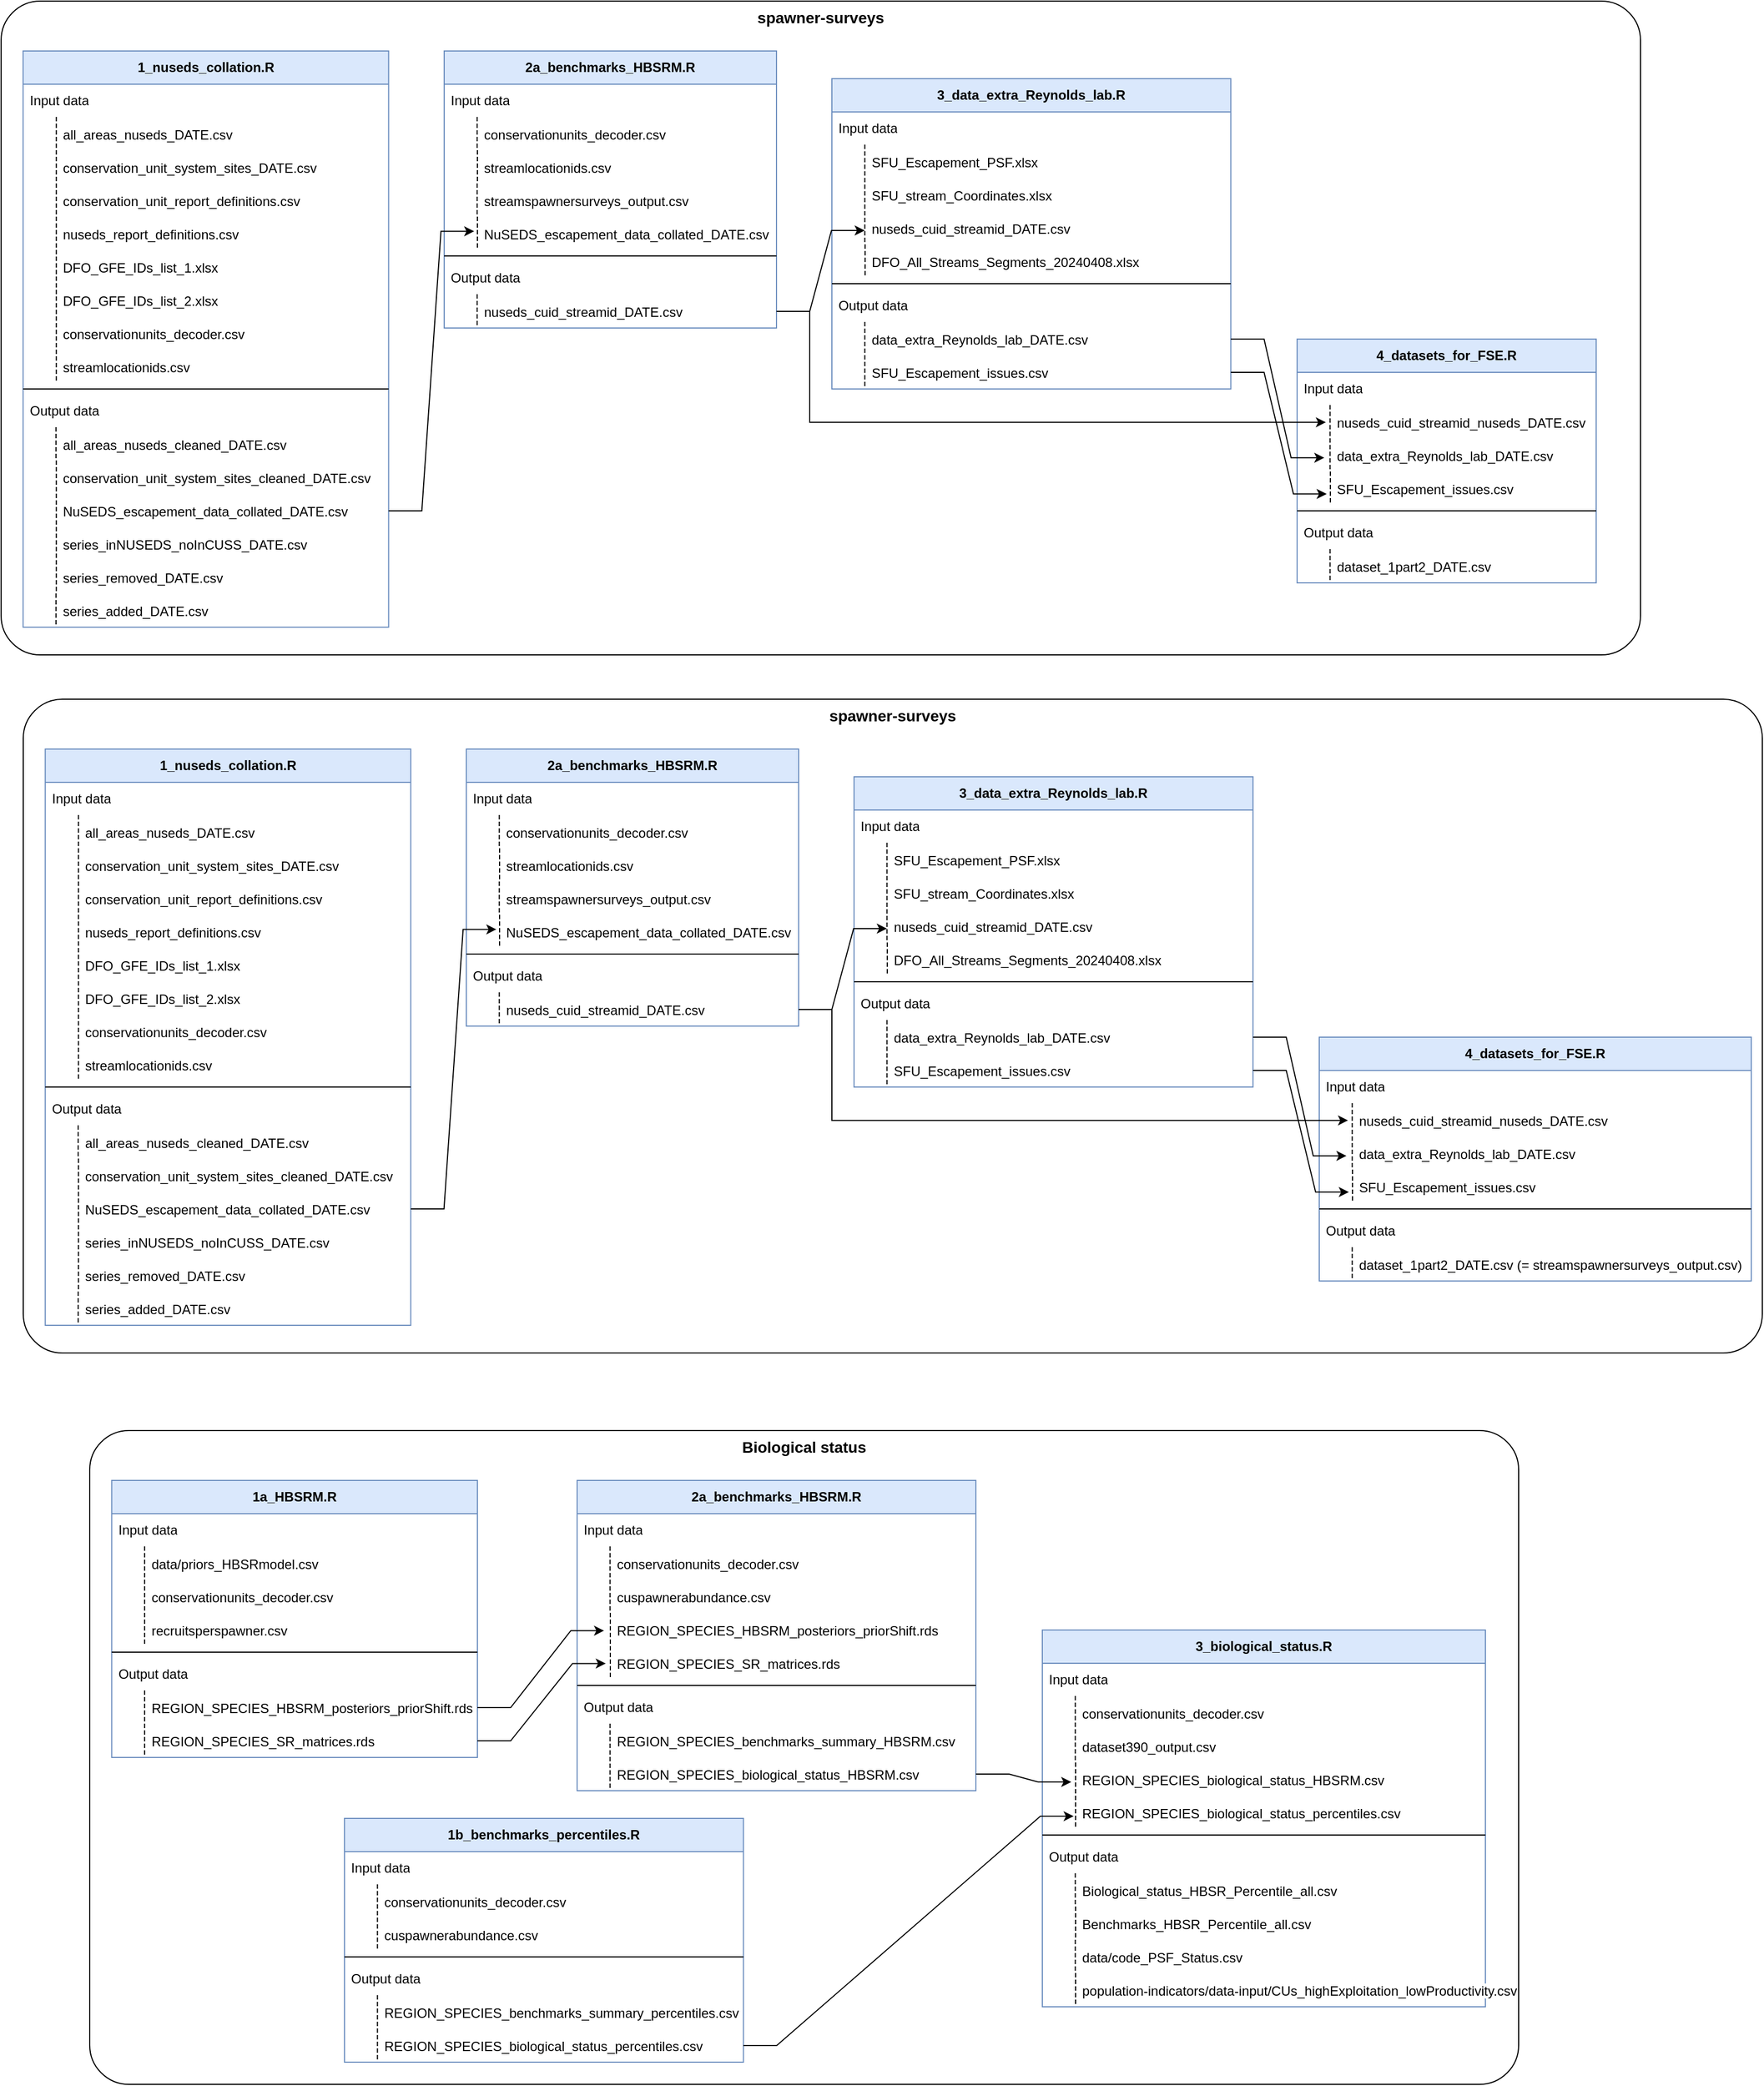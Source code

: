 <mxfile version="24.6.2" type="github">
  <diagram id="C5RBs43oDa-KdzZeNtuy" name="Page-1">
    <mxGraphModel dx="2231" dy="2406" grid="1" gridSize="10" guides="1" tooltips="1" connect="1" arrows="1" fold="1" page="1" pageScale="1" pageWidth="1920" pageHeight="1200" math="0" shadow="0">
      <root>
        <mxCell id="WIyWlLk6GJQsqaUBKTNV-0" />
        <mxCell id="WIyWlLk6GJQsqaUBKTNV-1" parent="WIyWlLk6GJQsqaUBKTNV-0" />
        <mxCell id="khTtqg0wwVwJtDz728x1-9" value="&lt;b style=&quot;&quot;&gt;&lt;font style=&quot;font-size: 14px;&quot;&gt;Biological status&lt;/font&gt;&lt;/b&gt;" style="rounded=1;whiteSpace=wrap;html=1;direction=west;verticalAlign=top;container=1;arcSize=6;fontSize=12;" parent="WIyWlLk6GJQsqaUBKTNV-1" vertex="1">
          <mxGeometry x="100" y="120" width="1290" height="590" as="geometry">
            <mxRectangle x="130" y="-1150" width="140" height="30" as="alternateBounds" />
          </mxGeometry>
        </mxCell>
        <mxCell id="YXvkPUyqIe6JMjW3pNhc-0" value="&lt;font style=&quot;font-size: 12px;&quot;&gt;&lt;b&gt;1a_HBSRM.R&lt;/b&gt;&lt;/font&gt;" style="swimlane;fontStyle=0;childLayout=stackLayout;horizontal=1;startSize=30;horizontalStack=0;resizeParent=1;resizeParentMax=0;resizeLast=0;collapsible=1;marginBottom=0;whiteSpace=wrap;html=1;movable=1;resizable=1;rotatable=1;deletable=1;editable=1;locked=0;connectable=1;fillColor=#dae8fc;strokeColor=#6c8ebf;fontSize=12;" parent="khTtqg0wwVwJtDz728x1-9" vertex="1">
          <mxGeometry x="19.83" y="45" width="330.17" height="250" as="geometry" />
        </mxCell>
        <mxCell id="YXvkPUyqIe6JMjW3pNhc-1" value="Input data" style="text;strokeColor=none;fillColor=none;align=left;verticalAlign=middle;spacingLeft=4;spacingRight=4;overflow=hidden;points=[[0,0.5],[1,0.5]];portConstraint=eastwest;rotatable=1;whiteSpace=wrap;html=1;movable=1;resizable=1;deletable=1;editable=1;locked=0;connectable=1;fontSize=12;" parent="YXvkPUyqIe6JMjW3pNhc-0" vertex="1">
          <mxGeometry y="30" width="330.17" height="30" as="geometry" />
        </mxCell>
        <mxCell id="YXvkPUyqIe6JMjW3pNhc-18" value="data/priors_HBSRmodel.csv" style="shape=partialRectangle;fillColor=none;align=left;verticalAlign=middle;strokeColor=none;spacingLeft=34;rotatable=1;points=[[0,0.5],[1,0.5]];portConstraint=eastwest;dropTarget=0;movable=1;resizable=1;deletable=1;editable=1;locked=0;connectable=1;fontSize=12;" parent="YXvkPUyqIe6JMjW3pNhc-0" vertex="1">
          <mxGeometry y="60" width="330.17" height="30" as="geometry" />
        </mxCell>
        <mxCell id="YXvkPUyqIe6JMjW3pNhc-19" value="" style="shape=partialRectangle;top=0;left=0;bottom=0;fillColor=none;stokeWidth=1;dashed=1;align=left;verticalAlign=middle;spacingLeft=4;spacingRight=4;overflow=hidden;rotatable=1;points=[];portConstraint=eastwest;part=1;movable=1;resizable=1;deletable=1;editable=1;locked=0;connectable=1;fontSize=12;" parent="YXvkPUyqIe6JMjW3pNhc-18" vertex="1" connectable="0">
          <mxGeometry width="29.743" height="30" as="geometry" />
        </mxCell>
        <mxCell id="YXvkPUyqIe6JMjW3pNhc-16" value="conservationunits_decoder.csv" style="shape=partialRectangle;fillColor=none;align=left;verticalAlign=middle;strokeColor=none;spacingLeft=34;rotatable=1;points=[[0,0.5],[1,0.5]];portConstraint=eastwest;dropTarget=0;movable=1;resizable=1;deletable=1;editable=1;locked=0;connectable=1;fontSize=12;" parent="YXvkPUyqIe6JMjW3pNhc-0" vertex="1">
          <mxGeometry y="90" width="330.17" height="30" as="geometry" />
        </mxCell>
        <mxCell id="YXvkPUyqIe6JMjW3pNhc-17" value="" style="shape=partialRectangle;top=0;left=0;bottom=0;fillColor=none;stokeWidth=1;dashed=1;align=left;verticalAlign=middle;spacingLeft=4;spacingRight=4;overflow=hidden;rotatable=1;points=[];portConstraint=eastwest;part=1;movable=1;resizable=1;deletable=1;editable=1;locked=0;connectable=1;fontSize=12;" parent="YXvkPUyqIe6JMjW3pNhc-16" vertex="1" connectable="0">
          <mxGeometry width="29.743" height="30" as="geometry" />
        </mxCell>
        <mxCell id="YXvkPUyqIe6JMjW3pNhc-9" value="recruitsperspawner.csv" style="shape=partialRectangle;fillColor=none;align=left;verticalAlign=middle;strokeColor=none;spacingLeft=34;rotatable=1;points=[[0,0.5],[1,0.5]];portConstraint=eastwest;dropTarget=0;movable=1;resizable=1;deletable=1;editable=1;locked=0;connectable=1;fontSize=12;" parent="YXvkPUyqIe6JMjW3pNhc-0" vertex="1">
          <mxGeometry y="120" width="330.17" height="30" as="geometry" />
        </mxCell>
        <mxCell id="YXvkPUyqIe6JMjW3pNhc-10" value="" style="shape=partialRectangle;top=0;left=0;bottom=0;fillColor=none;stokeWidth=1;dashed=1;align=left;verticalAlign=middle;spacingLeft=4;spacingRight=4;overflow=hidden;rotatable=1;points=[];portConstraint=eastwest;part=1;movable=1;resizable=1;deletable=1;editable=1;locked=0;connectable=1;fontSize=12;" parent="YXvkPUyqIe6JMjW3pNhc-9" vertex="1" connectable="0">
          <mxGeometry width="29.743" height="30" as="geometry" />
        </mxCell>
        <mxCell id="YXvkPUyqIe6JMjW3pNhc-11" value="" style="line;strokeWidth=1;rotatable=1;dashed=0;labelPosition=right;align=left;verticalAlign=middle;spacingTop=0;spacingLeft=6;points=[];portConstraint=eastwest;movable=1;resizable=1;deletable=1;editable=1;locked=0;connectable=1;fontSize=12;" parent="YXvkPUyqIe6JMjW3pNhc-0" vertex="1">
          <mxGeometry y="150" width="330.17" height="10" as="geometry" />
        </mxCell>
        <mxCell id="YXvkPUyqIe6JMjW3pNhc-2" value="Output data" style="text;strokeColor=none;fillColor=none;align=left;verticalAlign=middle;spacingLeft=4;spacingRight=4;overflow=hidden;points=[[0,0.5],[1,0.5]];portConstraint=eastwest;rotatable=1;whiteSpace=wrap;html=1;movable=1;resizable=1;deletable=1;editable=1;locked=0;connectable=1;fontSize=12;" parent="YXvkPUyqIe6JMjW3pNhc-0" vertex="1">
          <mxGeometry y="160" width="330.17" height="30" as="geometry" />
        </mxCell>
        <mxCell id="YXvkPUyqIe6JMjW3pNhc-22" value="REGION_SPECIES_HBSRM_posteriors_priorShift.rds" style="shape=partialRectangle;fillColor=none;align=left;verticalAlign=middle;strokeColor=none;spacingLeft=34;rotatable=1;points=[[0,0.5],[1,0.5]];portConstraint=eastwest;dropTarget=0;movable=1;resizable=1;deletable=1;editable=1;locked=0;connectable=1;fontSize=12;" parent="YXvkPUyqIe6JMjW3pNhc-0" vertex="1">
          <mxGeometry y="190" width="330.17" height="30" as="geometry" />
        </mxCell>
        <mxCell id="YXvkPUyqIe6JMjW3pNhc-23" value="" style="shape=partialRectangle;top=0;left=0;bottom=0;fillColor=none;stokeWidth=1;dashed=1;align=left;verticalAlign=middle;spacingLeft=4;spacingRight=4;overflow=hidden;rotatable=1;points=[];portConstraint=eastwest;part=1;movable=1;resizable=1;deletable=1;editable=1;locked=0;connectable=1;fontSize=12;" parent="YXvkPUyqIe6JMjW3pNhc-22" vertex="1" connectable="0">
          <mxGeometry width="29.743" height="30" as="geometry" />
        </mxCell>
        <mxCell id="YXvkPUyqIe6JMjW3pNhc-14" value="REGION_SPECIES_SR_matrices.rds" style="shape=partialRectangle;fillColor=none;align=left;verticalAlign=middle;strokeColor=none;spacingLeft=34;rotatable=1;points=[[0,0.5],[1,0.5]];portConstraint=eastwest;dropTarget=0;movable=1;resizable=1;deletable=1;editable=1;locked=0;connectable=1;fontSize=12;" parent="YXvkPUyqIe6JMjW3pNhc-0" vertex="1">
          <mxGeometry y="220" width="330.17" height="30" as="geometry" />
        </mxCell>
        <mxCell id="YXvkPUyqIe6JMjW3pNhc-15" value="" style="shape=partialRectangle;top=0;left=0;bottom=0;fillColor=none;stokeWidth=1;dashed=1;align=left;verticalAlign=middle;spacingLeft=4;spacingRight=4;overflow=hidden;rotatable=1;points=[];portConstraint=eastwest;part=1;movable=1;resizable=1;deletable=1;editable=1;locked=0;connectable=1;fontSize=12;" parent="YXvkPUyqIe6JMjW3pNhc-14" vertex="1" connectable="0">
          <mxGeometry width="29.743" height="30" as="geometry" />
        </mxCell>
        <mxCell id="YXvkPUyqIe6JMjW3pNhc-40" value="&lt;font style=&quot;font-size: 12px;&quot;&gt;&lt;b&gt;1b_benchmarks_percentiles.R&lt;/b&gt;&lt;/font&gt;" style="swimlane;fontStyle=0;childLayout=stackLayout;horizontal=1;startSize=30;horizontalStack=0;resizeParent=1;resizeParentMax=0;resizeLast=0;collapsible=1;marginBottom=0;whiteSpace=wrap;html=1;movable=1;resizable=1;rotatable=1;deletable=1;editable=1;locked=0;connectable=1;fillColor=#dae8fc;strokeColor=#6c8ebf;fontSize=12;" parent="khTtqg0wwVwJtDz728x1-9" vertex="1">
          <mxGeometry x="230" y="350" width="360.17" height="220" as="geometry" />
        </mxCell>
        <mxCell id="YXvkPUyqIe6JMjW3pNhc-41" value="Input data" style="text;strokeColor=none;fillColor=none;align=left;verticalAlign=middle;spacingLeft=4;spacingRight=4;overflow=hidden;points=[[0,0.5],[1,0.5]];portConstraint=eastwest;rotatable=1;whiteSpace=wrap;html=1;movable=1;resizable=1;deletable=1;editable=1;locked=0;connectable=1;fontSize=12;" parent="YXvkPUyqIe6JMjW3pNhc-40" vertex="1">
          <mxGeometry y="30" width="360.17" height="30" as="geometry" />
        </mxCell>
        <mxCell id="YXvkPUyqIe6JMjW3pNhc-44" value="conservationunits_decoder.csv" style="shape=partialRectangle;fillColor=none;align=left;verticalAlign=middle;strokeColor=none;spacingLeft=34;rotatable=1;points=[[0,0.5],[1,0.5]];portConstraint=eastwest;dropTarget=0;movable=1;resizable=1;deletable=1;editable=1;locked=0;connectable=1;fontSize=12;" parent="YXvkPUyqIe6JMjW3pNhc-40" vertex="1">
          <mxGeometry y="60" width="360.17" height="30" as="geometry" />
        </mxCell>
        <mxCell id="YXvkPUyqIe6JMjW3pNhc-45" value="" style="shape=partialRectangle;top=0;left=0;bottom=0;fillColor=none;stokeWidth=1;dashed=1;align=left;verticalAlign=middle;spacingLeft=4;spacingRight=4;overflow=hidden;rotatable=1;points=[];portConstraint=eastwest;part=1;movable=1;resizable=1;deletable=1;editable=1;locked=0;connectable=1;fontSize=12;" parent="YXvkPUyqIe6JMjW3pNhc-44" vertex="1" connectable="0">
          <mxGeometry width="29.743" height="30" as="geometry" />
        </mxCell>
        <mxCell id="YXvkPUyqIe6JMjW3pNhc-46" value="cuspawnerabundance.csv" style="shape=partialRectangle;fillColor=none;align=left;verticalAlign=middle;strokeColor=none;spacingLeft=34;rotatable=1;points=[[0,0.5],[1,0.5]];portConstraint=eastwest;dropTarget=0;movable=1;resizable=1;deletable=1;editable=1;locked=0;connectable=1;fontSize=12;" parent="YXvkPUyqIe6JMjW3pNhc-40" vertex="1">
          <mxGeometry y="90" width="360.17" height="30" as="geometry" />
        </mxCell>
        <mxCell id="YXvkPUyqIe6JMjW3pNhc-47" value="" style="shape=partialRectangle;top=0;left=0;bottom=0;fillColor=none;stokeWidth=1;dashed=1;align=left;verticalAlign=middle;spacingLeft=4;spacingRight=4;overflow=hidden;rotatable=1;points=[];portConstraint=eastwest;part=1;movable=1;resizable=1;deletable=1;editable=1;locked=0;connectable=1;fontSize=12;" parent="YXvkPUyqIe6JMjW3pNhc-46" vertex="1" connectable="0">
          <mxGeometry width="29.743" height="30" as="geometry" />
        </mxCell>
        <mxCell id="YXvkPUyqIe6JMjW3pNhc-48" value="" style="line;strokeWidth=1;rotatable=1;dashed=0;labelPosition=right;align=left;verticalAlign=middle;spacingTop=0;spacingLeft=6;points=[];portConstraint=eastwest;movable=1;resizable=1;deletable=1;editable=1;locked=0;connectable=1;fontSize=12;" parent="YXvkPUyqIe6JMjW3pNhc-40" vertex="1">
          <mxGeometry y="120" width="360.17" height="10" as="geometry" />
        </mxCell>
        <mxCell id="YXvkPUyqIe6JMjW3pNhc-49" value="Output data" style="text;strokeColor=none;fillColor=none;align=left;verticalAlign=middle;spacingLeft=4;spacingRight=4;overflow=hidden;points=[[0,0.5],[1,0.5]];portConstraint=eastwest;rotatable=1;whiteSpace=wrap;html=1;movable=1;resizable=1;deletable=1;editable=1;locked=0;connectable=1;fontSize=12;" parent="YXvkPUyqIe6JMjW3pNhc-40" vertex="1">
          <mxGeometry y="130" width="360.17" height="30" as="geometry" />
        </mxCell>
        <mxCell id="YXvkPUyqIe6JMjW3pNhc-50" value="REGION_SPECIES_benchmarks_summary_percentiles.csv" style="shape=partialRectangle;fillColor=none;align=left;verticalAlign=middle;strokeColor=none;spacingLeft=34;rotatable=1;points=[[0,0.5],[1,0.5]];portConstraint=eastwest;dropTarget=0;movable=1;resizable=1;deletable=1;editable=1;locked=0;connectable=1;fontSize=12;" parent="YXvkPUyqIe6JMjW3pNhc-40" vertex="1">
          <mxGeometry y="160" width="360.17" height="30" as="geometry" />
        </mxCell>
        <mxCell id="YXvkPUyqIe6JMjW3pNhc-51" value="" style="shape=partialRectangle;top=0;left=0;bottom=0;fillColor=none;stokeWidth=1;dashed=1;align=left;verticalAlign=middle;spacingLeft=4;spacingRight=4;overflow=hidden;rotatable=1;points=[];portConstraint=eastwest;part=1;movable=1;resizable=1;deletable=1;editable=1;locked=0;connectable=1;fontSize=12;" parent="YXvkPUyqIe6JMjW3pNhc-50" vertex="1" connectable="0">
          <mxGeometry width="29.743" height="30" as="geometry" />
        </mxCell>
        <mxCell id="YXvkPUyqIe6JMjW3pNhc-52" value="REGION_SPECIES_biological_status_percentiles.csv" style="shape=partialRectangle;fillColor=none;align=left;verticalAlign=middle;strokeColor=none;spacingLeft=34;rotatable=1;points=[[0,0.5],[1,0.5]];portConstraint=eastwest;dropTarget=0;movable=1;resizable=1;deletable=1;editable=1;locked=0;connectable=1;fontSize=12;" parent="YXvkPUyqIe6JMjW3pNhc-40" vertex="1">
          <mxGeometry y="190" width="360.17" height="30" as="geometry" />
        </mxCell>
        <mxCell id="YXvkPUyqIe6JMjW3pNhc-53" value="" style="shape=partialRectangle;top=0;left=0;bottom=0;fillColor=none;stokeWidth=1;dashed=1;align=left;verticalAlign=middle;spacingLeft=4;spacingRight=4;overflow=hidden;rotatable=1;points=[];portConstraint=eastwest;part=1;movable=1;resizable=1;deletable=1;editable=1;locked=0;connectable=1;fontSize=12;" parent="YXvkPUyqIe6JMjW3pNhc-52" vertex="1" connectable="0">
          <mxGeometry width="29.743" height="30" as="geometry" />
        </mxCell>
        <mxCell id="YXvkPUyqIe6JMjW3pNhc-54" value="&lt;font style=&quot;font-size: 12px;&quot;&gt;&lt;b&gt;2a_benchmarks_HBSRM.R&lt;/b&gt;&lt;/font&gt;" style="swimlane;fontStyle=0;childLayout=stackLayout;horizontal=1;startSize=30;horizontalStack=0;resizeParent=1;resizeParentMax=0;resizeLast=0;collapsible=1;marginBottom=0;whiteSpace=wrap;html=1;movable=1;resizable=1;rotatable=1;deletable=1;editable=1;locked=0;connectable=1;fillColor=#dae8fc;strokeColor=#6c8ebf;fontSize=12;" parent="khTtqg0wwVwJtDz728x1-9" vertex="1">
          <mxGeometry x="440" y="45" width="360" height="280" as="geometry" />
        </mxCell>
        <mxCell id="YXvkPUyqIe6JMjW3pNhc-55" value="Input data" style="text;strokeColor=none;fillColor=none;align=left;verticalAlign=middle;spacingLeft=4;spacingRight=4;overflow=hidden;points=[[0,0.5],[1,0.5]];portConstraint=eastwest;rotatable=1;whiteSpace=wrap;html=1;movable=1;resizable=1;deletable=1;editable=1;locked=0;connectable=1;fontSize=12;" parent="YXvkPUyqIe6JMjW3pNhc-54" vertex="1">
          <mxGeometry y="30" width="360" height="30" as="geometry" />
        </mxCell>
        <mxCell id="YXvkPUyqIe6JMjW3pNhc-56" value="conservationunits_decoder.csv" style="shape=partialRectangle;fillColor=none;align=left;verticalAlign=middle;strokeColor=none;spacingLeft=34;rotatable=1;points=[[0,0.5],[1,0.5]];portConstraint=eastwest;dropTarget=0;movable=1;resizable=1;deletable=1;editable=1;locked=0;connectable=1;fontSize=12;" parent="YXvkPUyqIe6JMjW3pNhc-54" vertex="1">
          <mxGeometry y="60" width="360" height="30" as="geometry" />
        </mxCell>
        <mxCell id="YXvkPUyqIe6JMjW3pNhc-57" value="" style="shape=partialRectangle;top=0;left=0;bottom=0;fillColor=none;stokeWidth=1;dashed=1;align=left;verticalAlign=middle;spacingLeft=4;spacingRight=4;overflow=hidden;rotatable=1;points=[];portConstraint=eastwest;part=1;movable=1;resizable=1;deletable=1;editable=1;locked=0;connectable=1;fontSize=12;" parent="YXvkPUyqIe6JMjW3pNhc-56" vertex="1" connectable="0">
          <mxGeometry width="29.743" height="30" as="geometry" />
        </mxCell>
        <mxCell id="YXvkPUyqIe6JMjW3pNhc-58" value="cuspawnerabundance.csv" style="shape=partialRectangle;fillColor=none;align=left;verticalAlign=middle;strokeColor=none;spacingLeft=34;rotatable=1;points=[[0,0.5],[1,0.5]];portConstraint=eastwest;dropTarget=0;movable=1;resizable=1;deletable=1;editable=1;locked=0;connectable=1;fontSize=12;" parent="YXvkPUyqIe6JMjW3pNhc-54" vertex="1">
          <mxGeometry y="90" width="360" height="30" as="geometry" />
        </mxCell>
        <mxCell id="YXvkPUyqIe6JMjW3pNhc-59" value="" style="shape=partialRectangle;top=0;left=0;bottom=0;fillColor=none;stokeWidth=1;dashed=1;align=left;verticalAlign=middle;spacingLeft=4;spacingRight=4;overflow=hidden;rotatable=1;points=[];portConstraint=eastwest;part=1;movable=1;resizable=1;deletable=1;editable=1;locked=0;connectable=1;fontSize=12;" parent="YXvkPUyqIe6JMjW3pNhc-58" vertex="1" connectable="0">
          <mxGeometry width="29.743" height="30" as="geometry" />
        </mxCell>
        <mxCell id="YXvkPUyqIe6JMjW3pNhc-77" value="REGION_SPECIES_HBSRM_posteriors_priorShift.rds" style="shape=partialRectangle;fillColor=none;align=left;verticalAlign=middle;strokeColor=none;spacingLeft=34;rotatable=1;points=[[0,0.5],[1,0.5]];portConstraint=eastwest;dropTarget=0;movable=1;resizable=1;deletable=1;editable=1;locked=0;connectable=1;fontSize=12;" parent="YXvkPUyqIe6JMjW3pNhc-54" vertex="1">
          <mxGeometry y="120" width="360" height="30" as="geometry" />
        </mxCell>
        <mxCell id="YXvkPUyqIe6JMjW3pNhc-78" value="" style="shape=partialRectangle;top=0;left=0;bottom=0;fillColor=none;stokeWidth=1;dashed=1;align=left;verticalAlign=middle;spacingLeft=4;spacingRight=4;overflow=hidden;rotatable=1;points=[];portConstraint=eastwest;part=1;movable=1;resizable=1;deletable=1;editable=1;locked=0;connectable=1;fontSize=12;" parent="YXvkPUyqIe6JMjW3pNhc-77" vertex="1" connectable="0">
          <mxGeometry width="30" height="30" as="geometry" />
        </mxCell>
        <mxCell id="YXvkPUyqIe6JMjW3pNhc-71" value="REGION_SPECIES_SR_matrices.rds" style="shape=partialRectangle;fillColor=none;align=left;verticalAlign=middle;strokeColor=none;spacingLeft=34;rotatable=1;points=[[0,0.5],[1,0.5]];portConstraint=eastwest;dropTarget=0;movable=1;resizable=1;deletable=1;editable=1;locked=0;connectable=1;fontSize=12;" parent="YXvkPUyqIe6JMjW3pNhc-54" vertex="1">
          <mxGeometry y="150" width="360" height="30" as="geometry" />
        </mxCell>
        <mxCell id="YXvkPUyqIe6JMjW3pNhc-72" value="" style="shape=partialRectangle;top=0;left=0;bottom=0;fillColor=none;stokeWidth=1;dashed=1;align=left;verticalAlign=middle;spacingLeft=4;spacingRight=4;overflow=hidden;rotatable=1;points=[];portConstraint=eastwest;part=1;movable=1;resizable=1;deletable=1;editable=1;locked=0;connectable=1;fontSize=12;" parent="YXvkPUyqIe6JMjW3pNhc-71" vertex="1" connectable="0">
          <mxGeometry width="30" height="30" as="geometry" />
        </mxCell>
        <mxCell id="YXvkPUyqIe6JMjW3pNhc-60" value="" style="line;strokeWidth=1;rotatable=1;dashed=0;labelPosition=right;align=left;verticalAlign=middle;spacingTop=0;spacingLeft=6;points=[];portConstraint=eastwest;movable=1;resizable=1;deletable=1;editable=1;locked=0;connectable=1;fontSize=12;" parent="YXvkPUyqIe6JMjW3pNhc-54" vertex="1">
          <mxGeometry y="180" width="360" height="10" as="geometry" />
        </mxCell>
        <mxCell id="YXvkPUyqIe6JMjW3pNhc-61" value="Output data" style="text;strokeColor=none;fillColor=none;align=left;verticalAlign=middle;spacingLeft=4;spacingRight=4;overflow=hidden;points=[[0,0.5],[1,0.5]];portConstraint=eastwest;rotatable=1;whiteSpace=wrap;html=1;movable=1;resizable=1;deletable=1;editable=1;locked=0;connectable=1;fontSize=12;" parent="YXvkPUyqIe6JMjW3pNhc-54" vertex="1">
          <mxGeometry y="190" width="360" height="30" as="geometry" />
        </mxCell>
        <mxCell id="YXvkPUyqIe6JMjW3pNhc-62" value="REGION_SPECIES_benchmarks_summary_HBSRM.csv" style="shape=partialRectangle;fillColor=none;align=left;verticalAlign=middle;strokeColor=none;spacingLeft=34;rotatable=1;points=[[0,0.5],[1,0.5]];portConstraint=eastwest;dropTarget=0;movable=1;resizable=1;deletable=1;editable=1;locked=0;connectable=1;fontSize=12;" parent="YXvkPUyqIe6JMjW3pNhc-54" vertex="1">
          <mxGeometry y="220" width="360" height="30" as="geometry" />
        </mxCell>
        <mxCell id="YXvkPUyqIe6JMjW3pNhc-63" value="" style="shape=partialRectangle;top=0;left=0;bottom=0;fillColor=none;stokeWidth=1;dashed=1;align=left;verticalAlign=middle;spacingLeft=4;spacingRight=4;overflow=hidden;rotatable=1;points=[];portConstraint=eastwest;part=1;movable=1;resizable=1;deletable=1;editable=1;locked=0;connectable=1;fontSize=12;" parent="YXvkPUyqIe6JMjW3pNhc-62" vertex="1" connectable="0">
          <mxGeometry width="29.743" height="30" as="geometry" />
        </mxCell>
        <mxCell id="YXvkPUyqIe6JMjW3pNhc-64" value="REGION_SPECIES_biological_status_HBSRM.csv" style="shape=partialRectangle;fillColor=none;align=left;verticalAlign=middle;strokeColor=none;spacingLeft=34;rotatable=1;points=[[0,0.5],[1,0.5]];portConstraint=eastwest;dropTarget=0;movable=1;resizable=1;deletable=1;editable=1;locked=0;connectable=1;fontSize=12;" parent="YXvkPUyqIe6JMjW3pNhc-54" vertex="1">
          <mxGeometry y="250" width="360" height="30" as="geometry" />
        </mxCell>
        <mxCell id="YXvkPUyqIe6JMjW3pNhc-65" value="" style="shape=partialRectangle;top=0;left=0;bottom=0;fillColor=none;stokeWidth=1;dashed=1;align=left;verticalAlign=middle;spacingLeft=4;spacingRight=4;overflow=hidden;rotatable=1;points=[];portConstraint=eastwest;part=1;movable=1;resizable=1;deletable=1;editable=1;locked=0;connectable=1;fontSize=12;" parent="YXvkPUyqIe6JMjW3pNhc-64" vertex="1" connectable="0">
          <mxGeometry width="29.743" height="30" as="geometry" />
        </mxCell>
        <mxCell id="YXvkPUyqIe6JMjW3pNhc-79" style="edgeStyle=entityRelationEdgeStyle;rounded=0;orthogonalLoop=1;jettySize=auto;html=1;exitX=1;exitY=0.5;exitDx=0;exitDy=0;entryX=0.811;entryY=0.519;entryDx=0;entryDy=0;entryPerimeter=0;movable=1;resizable=1;rotatable=1;deletable=1;editable=1;locked=0;connectable=1;fontSize=12;" parent="khTtqg0wwVwJtDz728x1-9" source="YXvkPUyqIe6JMjW3pNhc-22" target="YXvkPUyqIe6JMjW3pNhc-78" edge="1">
          <mxGeometry relative="1" as="geometry">
            <Array as="points">
              <mxPoint x="577.813" y="134.465" />
            </Array>
          </mxGeometry>
        </mxCell>
        <mxCell id="YXvkPUyqIe6JMjW3pNhc-81" style="edgeStyle=entityRelationEdgeStyle;shape=connector;rounded=0;orthogonalLoop=1;jettySize=auto;html=1;exitX=1;exitY=0.5;exitDx=0;exitDy=0;strokeColor=default;align=center;verticalAlign=middle;fontFamily=Helvetica;fontSize=12;fontColor=default;labelBackgroundColor=default;endArrow=classic;entryX=0.862;entryY=0.507;entryDx=0;entryDy=0;entryPerimeter=0;movable=1;resizable=1;rotatable=1;deletable=1;editable=1;locked=0;connectable=1;" parent="khTtqg0wwVwJtDz728x1-9" source="YXvkPUyqIe6JMjW3pNhc-14" target="YXvkPUyqIe6JMjW3pNhc-72" edge="1">
          <mxGeometry relative="1" as="geometry">
            <mxPoint x="604.688" y="154.36" as="targetPoint" />
          </mxGeometry>
        </mxCell>
        <mxCell id="YXvkPUyqIe6JMjW3pNhc-82" value="&lt;font style=&quot;font-size: 12px;&quot;&gt;&lt;b&gt;3_biological_status.R&lt;/b&gt;&lt;/font&gt;" style="swimlane;fontStyle=0;childLayout=stackLayout;horizontal=1;startSize=30;horizontalStack=0;resizeParent=1;resizeParentMax=0;resizeLast=0;collapsible=1;marginBottom=0;whiteSpace=wrap;html=1;movable=1;resizable=1;rotatable=1;deletable=1;editable=1;locked=0;connectable=1;fillColor=#dae8fc;strokeColor=#6c8ebf;fontSize=12;" parent="khTtqg0wwVwJtDz728x1-9" vertex="1">
          <mxGeometry x="860" y="180" width="400" height="340" as="geometry" />
        </mxCell>
        <mxCell id="YXvkPUyqIe6JMjW3pNhc-83" value="Input data" style="text;strokeColor=none;fillColor=none;align=left;verticalAlign=middle;spacingLeft=4;spacingRight=4;overflow=hidden;points=[[0,0.5],[1,0.5]];portConstraint=eastwest;rotatable=1;whiteSpace=wrap;html=1;movable=1;resizable=1;deletable=1;editable=1;locked=0;connectable=1;fontSize=12;" parent="YXvkPUyqIe6JMjW3pNhc-82" vertex="1">
          <mxGeometry y="30" width="400" height="30" as="geometry" />
        </mxCell>
        <mxCell id="YXvkPUyqIe6JMjW3pNhc-84" value="conservationunits_decoder.csv" style="shape=partialRectangle;fillColor=none;align=left;verticalAlign=middle;strokeColor=none;spacingLeft=34;rotatable=1;points=[[0,0.5],[1,0.5]];portConstraint=eastwest;dropTarget=0;movable=1;resizable=1;deletable=1;editable=1;locked=0;connectable=1;fontSize=12;" parent="YXvkPUyqIe6JMjW3pNhc-82" vertex="1">
          <mxGeometry y="60" width="400" height="30" as="geometry" />
        </mxCell>
        <mxCell id="YXvkPUyqIe6JMjW3pNhc-85" value="" style="shape=partialRectangle;top=0;left=0;bottom=0;fillColor=none;stokeWidth=1;dashed=1;align=left;verticalAlign=middle;spacingLeft=4;spacingRight=4;overflow=hidden;rotatable=1;points=[];portConstraint=eastwest;part=1;movable=1;resizable=1;deletable=1;editable=1;locked=0;connectable=1;fontSize=12;" parent="YXvkPUyqIe6JMjW3pNhc-84" vertex="1" connectable="0">
          <mxGeometry width="29.743" height="30" as="geometry" />
        </mxCell>
        <mxCell id="YXvkPUyqIe6JMjW3pNhc-86" value="dataset390_output.csv" style="shape=partialRectangle;fillColor=none;align=left;verticalAlign=middle;strokeColor=none;spacingLeft=34;rotatable=1;points=[[0,0.5],[1,0.5]];portConstraint=eastwest;dropTarget=0;movable=1;resizable=1;deletable=1;editable=1;locked=0;connectable=1;fontSize=12;" parent="YXvkPUyqIe6JMjW3pNhc-82" vertex="1">
          <mxGeometry y="90" width="400" height="30" as="geometry" />
        </mxCell>
        <mxCell id="YXvkPUyqIe6JMjW3pNhc-87" value="" style="shape=partialRectangle;top=0;left=0;bottom=0;fillColor=none;stokeWidth=1;dashed=1;align=left;verticalAlign=middle;spacingLeft=4;spacingRight=4;overflow=hidden;rotatable=1;points=[];portConstraint=eastwest;part=1;movable=1;resizable=1;deletable=1;editable=1;locked=0;connectable=1;fontSize=12;" parent="YXvkPUyqIe6JMjW3pNhc-86" vertex="1" connectable="0">
          <mxGeometry width="29.743" height="30" as="geometry" />
        </mxCell>
        <mxCell id="YXvkPUyqIe6JMjW3pNhc-96" value="REGION_SPECIES_biological_status_HBSRM.csv" style="shape=partialRectangle;fillColor=none;align=left;verticalAlign=middle;strokeColor=none;spacingLeft=34;rotatable=1;points=[[0,0.5],[1,0.5]];portConstraint=eastwest;dropTarget=0;fontFamily=Helvetica;fontSize=12;fontColor=default;labelBackgroundColor=default;movable=1;resizable=1;deletable=1;editable=1;locked=0;connectable=1;" parent="YXvkPUyqIe6JMjW3pNhc-82" vertex="1">
          <mxGeometry y="120" width="400" height="30" as="geometry" />
        </mxCell>
        <mxCell id="YXvkPUyqIe6JMjW3pNhc-97" value="" style="shape=partialRectangle;top=0;left=0;bottom=0;fillColor=none;stokeWidth=1;dashed=1;align=left;verticalAlign=middle;spacingLeft=4;spacingRight=4;overflow=hidden;rotatable=1;points=[];portConstraint=eastwest;part=1;fontFamily=Helvetica;fontSize=12;fontColor=default;labelBackgroundColor=default;movable=1;resizable=1;deletable=1;editable=1;locked=0;connectable=1;" parent="YXvkPUyqIe6JMjW3pNhc-96" vertex="1" connectable="0">
          <mxGeometry width="30" height="30" as="geometry" />
        </mxCell>
        <mxCell id="YXvkPUyqIe6JMjW3pNhc-102" value="REGION_SPECIES_biological_status_percentiles.csv" style="shape=partialRectangle;fillColor=none;align=left;verticalAlign=middle;strokeColor=none;spacingLeft=34;rotatable=1;points=[[0,0.5],[1,0.5]];portConstraint=eastwest;dropTarget=0;fontFamily=Helvetica;fontSize=12;fontColor=default;labelBackgroundColor=default;movable=1;resizable=1;deletable=1;editable=1;locked=0;connectable=1;" parent="YXvkPUyqIe6JMjW3pNhc-82" vertex="1">
          <mxGeometry y="150" width="400" height="30" as="geometry" />
        </mxCell>
        <mxCell id="YXvkPUyqIe6JMjW3pNhc-103" value="" style="shape=partialRectangle;top=0;left=0;bottom=0;fillColor=none;stokeWidth=1;dashed=1;align=left;verticalAlign=middle;spacingLeft=4;spacingRight=4;overflow=hidden;rotatable=1;points=[];portConstraint=eastwest;part=1;fontFamily=Helvetica;fontSize=12;fontColor=default;labelBackgroundColor=default;movable=1;resizable=1;deletable=1;editable=1;locked=0;connectable=1;" parent="YXvkPUyqIe6JMjW3pNhc-102" vertex="1" connectable="0">
          <mxGeometry width="30" height="30" as="geometry" />
        </mxCell>
        <mxCell id="YXvkPUyqIe6JMjW3pNhc-88" value="" style="line;strokeWidth=1;rotatable=1;dashed=0;labelPosition=right;align=left;verticalAlign=middle;spacingTop=0;spacingLeft=6;points=[];portConstraint=eastwest;movable=1;resizable=1;deletable=1;editable=1;locked=0;connectable=1;fontSize=12;" parent="YXvkPUyqIe6JMjW3pNhc-82" vertex="1">
          <mxGeometry y="180" width="400" height="10" as="geometry" />
        </mxCell>
        <mxCell id="YXvkPUyqIe6JMjW3pNhc-89" value="Output data" style="text;strokeColor=none;fillColor=none;align=left;verticalAlign=middle;spacingLeft=4;spacingRight=4;overflow=hidden;points=[[0,0.5],[1,0.5]];portConstraint=eastwest;rotatable=1;whiteSpace=wrap;html=1;movable=1;resizable=1;deletable=1;editable=1;locked=0;connectable=1;fontSize=12;" parent="YXvkPUyqIe6JMjW3pNhc-82" vertex="1">
          <mxGeometry y="190" width="400" height="30" as="geometry" />
        </mxCell>
        <mxCell id="YXvkPUyqIe6JMjW3pNhc-90" value="Biological_status_HBSR_Percentile_all.csv" style="shape=partialRectangle;fillColor=none;align=left;verticalAlign=middle;strokeColor=none;spacingLeft=34;rotatable=1;points=[[0,0.5],[1,0.5]];portConstraint=eastwest;dropTarget=0;movable=1;resizable=1;deletable=1;editable=1;locked=0;connectable=1;fontSize=12;" parent="YXvkPUyqIe6JMjW3pNhc-82" vertex="1">
          <mxGeometry y="220" width="400" height="30" as="geometry" />
        </mxCell>
        <mxCell id="YXvkPUyqIe6JMjW3pNhc-91" value="" style="shape=partialRectangle;top=0;left=0;bottom=0;fillColor=none;stokeWidth=1;dashed=1;align=left;verticalAlign=middle;spacingLeft=4;spacingRight=4;overflow=hidden;rotatable=1;points=[];portConstraint=eastwest;part=1;movable=1;resizable=1;deletable=1;editable=1;locked=0;connectable=1;fontSize=12;" parent="YXvkPUyqIe6JMjW3pNhc-90" vertex="1" connectable="0">
          <mxGeometry width="29.743" height="30" as="geometry" />
        </mxCell>
        <mxCell id="YXvkPUyqIe6JMjW3pNhc-100" value="Benchmarks_HBSR_Percentile_all.csv" style="shape=partialRectangle;fillColor=none;align=left;verticalAlign=middle;strokeColor=none;spacingLeft=34;rotatable=1;points=[[0,0.5],[1,0.5]];portConstraint=eastwest;dropTarget=0;fontFamily=Helvetica;fontSize=12;fontColor=default;labelBackgroundColor=default;movable=1;resizable=1;deletable=1;editable=1;locked=0;connectable=1;" parent="YXvkPUyqIe6JMjW3pNhc-82" vertex="1">
          <mxGeometry y="250" width="400" height="30" as="geometry" />
        </mxCell>
        <mxCell id="YXvkPUyqIe6JMjW3pNhc-101" value="" style="shape=partialRectangle;top=0;left=0;bottom=0;fillColor=none;stokeWidth=1;dashed=1;align=left;verticalAlign=middle;spacingLeft=4;spacingRight=4;overflow=hidden;rotatable=1;points=[];portConstraint=eastwest;part=1;fontFamily=Helvetica;fontSize=12;fontColor=default;labelBackgroundColor=default;movable=1;resizable=1;deletable=1;editable=1;locked=0;connectable=1;" parent="YXvkPUyqIe6JMjW3pNhc-100" vertex="1" connectable="0">
          <mxGeometry width="30" height="30" as="geometry" />
        </mxCell>
        <mxCell id="YXvkPUyqIe6JMjW3pNhc-92" value="data/code_PSF_Status.csv" style="shape=partialRectangle;fillColor=none;align=left;verticalAlign=middle;strokeColor=none;spacingLeft=34;rotatable=1;points=[[0,0.5],[1,0.5]];portConstraint=eastwest;dropTarget=0;movable=1;resizable=1;deletable=1;editable=1;locked=0;connectable=1;fontSize=12;" parent="YXvkPUyqIe6JMjW3pNhc-82" vertex="1">
          <mxGeometry y="280" width="400" height="30" as="geometry" />
        </mxCell>
        <mxCell id="YXvkPUyqIe6JMjW3pNhc-93" value="" style="shape=partialRectangle;top=0;left=0;bottom=0;fillColor=none;stokeWidth=1;dashed=1;align=left;verticalAlign=middle;spacingLeft=4;spacingRight=4;overflow=hidden;rotatable=1;points=[];portConstraint=eastwest;part=1;movable=1;resizable=1;deletable=1;editable=1;locked=0;connectable=1;fontSize=12;" parent="YXvkPUyqIe6JMjW3pNhc-92" vertex="1" connectable="0">
          <mxGeometry width="29.743" height="30" as="geometry" />
        </mxCell>
        <mxCell id="YXvkPUyqIe6JMjW3pNhc-98" value="population-indicators/data-input/CUs_highExploitation_lowProductivity.csv" style="shape=partialRectangle;fillColor=none;align=left;verticalAlign=middle;strokeColor=none;spacingLeft=34;rotatable=1;points=[[0,0.5],[1,0.5]];portConstraint=eastwest;dropTarget=0;fontFamily=Helvetica;fontSize=12;fontColor=default;labelBackgroundColor=default;movable=1;resizable=1;deletable=1;editable=1;locked=0;connectable=1;" parent="YXvkPUyqIe6JMjW3pNhc-82" vertex="1">
          <mxGeometry y="310" width="400" height="30" as="geometry" />
        </mxCell>
        <mxCell id="YXvkPUyqIe6JMjW3pNhc-99" value="" style="shape=partialRectangle;top=0;left=0;bottom=0;fillColor=none;stokeWidth=1;dashed=1;align=left;verticalAlign=middle;spacingLeft=4;spacingRight=4;overflow=hidden;rotatable=1;points=[];portConstraint=eastwest;part=1;fontFamily=Helvetica;fontSize=12;fontColor=default;labelBackgroundColor=default;movable=1;resizable=1;deletable=1;editable=1;locked=0;connectable=1;" parent="YXvkPUyqIe6JMjW3pNhc-98" vertex="1" connectable="0">
          <mxGeometry width="30" height="30" as="geometry" />
        </mxCell>
        <mxCell id="YXvkPUyqIe6JMjW3pNhc-104" style="edgeStyle=entityRelationEdgeStyle;shape=connector;rounded=0;orthogonalLoop=1;jettySize=auto;html=1;exitX=1;exitY=0.5;exitDx=0;exitDy=0;strokeColor=default;align=center;verticalAlign=middle;fontFamily=Helvetica;fontSize=12;fontColor=default;labelBackgroundColor=default;endArrow=classic;entryX=0.871;entryY=0.571;entryDx=0;entryDy=0;entryPerimeter=0;movable=1;resizable=1;rotatable=1;deletable=1;editable=1;locked=0;connectable=1;" parent="khTtqg0wwVwJtDz728x1-9" source="YXvkPUyqIe6JMjW3pNhc-64" target="YXvkPUyqIe6JMjW3pNhc-97" edge="1">
          <mxGeometry relative="1" as="geometry">
            <mxPoint x="808.521" y="233.256" as="targetPoint" />
          </mxGeometry>
        </mxCell>
        <mxCell id="YXvkPUyqIe6JMjW3pNhc-107" style="edgeStyle=entityRelationEdgeStyle;shape=connector;rounded=0;orthogonalLoop=1;jettySize=auto;html=1;exitX=1;exitY=0.5;exitDx=0;exitDy=0;entryX=0.942;entryY=0.602;entryDx=0;entryDy=0;entryPerimeter=0;strokeColor=default;align=center;verticalAlign=middle;fontFamily=Helvetica;fontSize=12;fontColor=default;labelBackgroundColor=default;endArrow=classic;movable=1;resizable=1;rotatable=1;deletable=1;editable=1;locked=0;connectable=1;" parent="khTtqg0wwVwJtDz728x1-9" source="YXvkPUyqIe6JMjW3pNhc-52" target="YXvkPUyqIe6JMjW3pNhc-103" edge="1">
          <mxGeometry relative="1" as="geometry" />
        </mxCell>
        <mxCell id="YXvkPUyqIe6JMjW3pNhc-108" value="&lt;b style=&quot;&quot;&gt;&lt;font style=&quot;font-size: 14px;&quot;&gt;spawner-surveys&lt;/font&gt;&lt;/b&gt;" style="rounded=1;whiteSpace=wrap;html=1;direction=west;verticalAlign=top;container=1;arcSize=6;fontSize=12;" parent="WIyWlLk6GJQsqaUBKTNV-1" vertex="1">
          <mxGeometry x="20" y="-1170" width="1480" height="590" as="geometry">
            <mxRectangle x="50" y="-500" width="140" height="30" as="alternateBounds" />
          </mxGeometry>
        </mxCell>
        <mxCell id="YXvkPUyqIe6JMjW3pNhc-109" value="&lt;b&gt;1_nuseds_collation.R&lt;/b&gt;" style="swimlane;fontStyle=0;childLayout=stackLayout;horizontal=1;startSize=30;horizontalStack=0;resizeParent=1;resizeParentMax=0;resizeLast=0;collapsible=1;marginBottom=0;whiteSpace=wrap;html=1;movable=0;resizable=0;rotatable=0;deletable=0;editable=0;locked=1;connectable=0;fillColor=#dae8fc;strokeColor=#6c8ebf;fontSize=12;" parent="YXvkPUyqIe6JMjW3pNhc-108" vertex="1">
          <mxGeometry x="19.83" y="45" width="330" height="520" as="geometry" />
        </mxCell>
        <mxCell id="YXvkPUyqIe6JMjW3pNhc-110" value="Input data" style="text;strokeColor=none;fillColor=none;align=left;verticalAlign=middle;spacingLeft=4;spacingRight=4;overflow=hidden;points=[[0,0.5],[1,0.5]];portConstraint=eastwest;rotatable=0;whiteSpace=wrap;html=1;movable=0;resizable=0;deletable=0;editable=0;locked=1;connectable=0;fontSize=12;" parent="YXvkPUyqIe6JMjW3pNhc-109" vertex="1">
          <mxGeometry y="30" width="330" height="30" as="geometry" />
        </mxCell>
        <mxCell id="YXvkPUyqIe6JMjW3pNhc-183" value="all_areas_nuseds_DATE.csv" style="shape=partialRectangle;fillColor=none;align=left;verticalAlign=middle;strokeColor=none;spacingLeft=34;rotatable=0;points=[[0,0.5],[1,0.5]];portConstraint=eastwest;dropTarget=0;fontFamily=Helvetica;fontSize=12;fontColor=default;labelBackgroundColor=default;movable=0;resizable=0;deletable=0;editable=0;locked=1;connectable=0;" parent="YXvkPUyqIe6JMjW3pNhc-109" vertex="1">
          <mxGeometry y="60" width="330" height="30" as="geometry" />
        </mxCell>
        <mxCell id="YXvkPUyqIe6JMjW3pNhc-184" value="" style="shape=partialRectangle;top=0;left=0;bottom=0;fillColor=none;stokeWidth=1;dashed=1;align=left;verticalAlign=middle;spacingLeft=4;spacingRight=4;overflow=hidden;rotatable=0;points=[];portConstraint=eastwest;part=1;fontFamily=Helvetica;fontSize=12;fontColor=default;labelBackgroundColor=default;movable=0;resizable=0;deletable=0;editable=0;locked=1;connectable=0;" parent="YXvkPUyqIe6JMjW3pNhc-183" vertex="1" connectable="0">
          <mxGeometry width="30" height="30" as="geometry" />
        </mxCell>
        <mxCell id="YXvkPUyqIe6JMjW3pNhc-177" value="conservation_unit_system_sites_DATE.csv" style="shape=partialRectangle;fillColor=none;align=left;verticalAlign=middle;strokeColor=none;spacingLeft=34;rotatable=0;points=[[0,0.5],[1,0.5]];portConstraint=eastwest;dropTarget=0;fontFamily=Helvetica;fontSize=12;fontColor=default;labelBackgroundColor=default;movable=0;resizable=0;deletable=0;editable=0;locked=1;connectable=0;" parent="YXvkPUyqIe6JMjW3pNhc-109" vertex="1">
          <mxGeometry y="90" width="330" height="30" as="geometry" />
        </mxCell>
        <mxCell id="YXvkPUyqIe6JMjW3pNhc-178" value="" style="shape=partialRectangle;top=0;left=0;bottom=0;fillColor=none;stokeWidth=1;dashed=1;align=left;verticalAlign=middle;spacingLeft=4;spacingRight=4;overflow=hidden;rotatable=0;points=[];portConstraint=eastwest;part=1;fontFamily=Helvetica;fontSize=12;fontColor=default;labelBackgroundColor=default;movable=0;resizable=0;deletable=0;editable=0;locked=1;connectable=0;" parent="YXvkPUyqIe6JMjW3pNhc-177" vertex="1" connectable="0">
          <mxGeometry width="30" height="30" as="geometry" />
        </mxCell>
        <mxCell id="YXvkPUyqIe6JMjW3pNhc-187" value="conservation_unit_report_definitions.csv" style="shape=partialRectangle;fillColor=none;align=left;verticalAlign=middle;strokeColor=none;spacingLeft=34;rotatable=0;points=[[0,0.5],[1,0.5]];portConstraint=eastwest;dropTarget=0;fontFamily=Helvetica;fontSize=12;fontColor=default;labelBackgroundColor=default;movable=0;resizable=0;deletable=0;editable=0;locked=1;connectable=0;" parent="YXvkPUyqIe6JMjW3pNhc-109" vertex="1">
          <mxGeometry y="120" width="330" height="30" as="geometry" />
        </mxCell>
        <mxCell id="YXvkPUyqIe6JMjW3pNhc-188" value="" style="shape=partialRectangle;top=0;left=0;bottom=0;fillColor=none;stokeWidth=1;dashed=1;align=left;verticalAlign=middle;spacingLeft=4;spacingRight=4;overflow=hidden;rotatable=0;points=[];portConstraint=eastwest;part=1;fontFamily=Helvetica;fontSize=12;fontColor=default;labelBackgroundColor=default;movable=0;resizable=0;deletable=0;editable=0;locked=1;connectable=0;" parent="YXvkPUyqIe6JMjW3pNhc-187" vertex="1" connectable="0">
          <mxGeometry width="30" height="30" as="geometry" />
        </mxCell>
        <mxCell id="YXvkPUyqIe6JMjW3pNhc-185" value="nuseds_report_definitions.csv" style="shape=partialRectangle;fillColor=none;align=left;verticalAlign=middle;strokeColor=none;spacingLeft=34;rotatable=0;points=[[0,0.5],[1,0.5]];portConstraint=eastwest;dropTarget=0;fontFamily=Helvetica;fontSize=12;fontColor=default;labelBackgroundColor=default;movable=0;resizable=0;deletable=0;editable=0;locked=1;connectable=0;" parent="YXvkPUyqIe6JMjW3pNhc-109" vertex="1">
          <mxGeometry y="150" width="330" height="30" as="geometry" />
        </mxCell>
        <mxCell id="YXvkPUyqIe6JMjW3pNhc-186" value="" style="shape=partialRectangle;top=0;left=0;bottom=0;fillColor=none;stokeWidth=1;dashed=1;align=left;verticalAlign=middle;spacingLeft=4;spacingRight=4;overflow=hidden;rotatable=0;points=[];portConstraint=eastwest;part=1;fontFamily=Helvetica;fontSize=12;fontColor=default;labelBackgroundColor=default;movable=0;resizable=0;deletable=0;editable=0;locked=1;connectable=0;" parent="YXvkPUyqIe6JMjW3pNhc-185" vertex="1" connectable="0">
          <mxGeometry width="30" height="30" as="geometry" />
        </mxCell>
        <mxCell id="YXvkPUyqIe6JMjW3pNhc-189" value="DFO_GFE_IDs_list_1.xlsx" style="shape=partialRectangle;fillColor=none;align=left;verticalAlign=middle;strokeColor=none;spacingLeft=34;rotatable=0;points=[[0,0.5],[1,0.5]];portConstraint=eastwest;dropTarget=0;fontFamily=Helvetica;fontSize=12;fontColor=default;labelBackgroundColor=default;movable=0;resizable=0;deletable=0;editable=0;locked=1;connectable=0;" parent="YXvkPUyqIe6JMjW3pNhc-109" vertex="1">
          <mxGeometry y="180" width="330" height="30" as="geometry" />
        </mxCell>
        <mxCell id="YXvkPUyqIe6JMjW3pNhc-190" value="" style="shape=partialRectangle;top=0;left=0;bottom=0;fillColor=none;stokeWidth=1;dashed=1;align=left;verticalAlign=middle;spacingLeft=4;spacingRight=4;overflow=hidden;rotatable=0;points=[];portConstraint=eastwest;part=1;fontFamily=Helvetica;fontSize=12;fontColor=default;labelBackgroundColor=default;movable=0;resizable=0;deletable=0;editable=0;locked=1;connectable=0;" parent="YXvkPUyqIe6JMjW3pNhc-189" vertex="1" connectable="0">
          <mxGeometry width="30" height="30" as="geometry" />
        </mxCell>
        <mxCell id="YXvkPUyqIe6JMjW3pNhc-191" value="DFO_GFE_IDs_list_2.xlsx" style="shape=partialRectangle;fillColor=none;align=left;verticalAlign=middle;strokeColor=none;spacingLeft=34;rotatable=0;points=[[0,0.5],[1,0.5]];portConstraint=eastwest;dropTarget=0;fontFamily=Helvetica;fontSize=12;fontColor=default;labelBackgroundColor=default;movable=0;resizable=0;deletable=0;editable=0;locked=1;connectable=0;" parent="YXvkPUyqIe6JMjW3pNhc-109" vertex="1">
          <mxGeometry y="210" width="330" height="30" as="geometry" />
        </mxCell>
        <mxCell id="YXvkPUyqIe6JMjW3pNhc-192" value="" style="shape=partialRectangle;top=0;left=0;bottom=0;fillColor=none;stokeWidth=1;dashed=1;align=left;verticalAlign=middle;spacingLeft=4;spacingRight=4;overflow=hidden;rotatable=0;points=[];portConstraint=eastwest;part=1;fontFamily=Helvetica;fontSize=12;fontColor=default;labelBackgroundColor=default;movable=0;resizable=0;deletable=0;editable=0;locked=1;connectable=0;" parent="YXvkPUyqIe6JMjW3pNhc-191" vertex="1" connectable="0">
          <mxGeometry width="30" height="30" as="geometry" />
        </mxCell>
        <mxCell id="YXvkPUyqIe6JMjW3pNhc-179" value="conservationunits_decoder.csv" style="shape=partialRectangle;fillColor=none;align=left;verticalAlign=middle;strokeColor=none;spacingLeft=34;rotatable=0;points=[[0,0.5],[1,0.5]];portConstraint=eastwest;dropTarget=0;fontFamily=Helvetica;fontSize=12;fontColor=default;labelBackgroundColor=default;movable=0;resizable=0;deletable=0;editable=0;locked=1;connectable=0;" parent="YXvkPUyqIe6JMjW3pNhc-109" vertex="1">
          <mxGeometry y="240" width="330" height="30" as="geometry" />
        </mxCell>
        <mxCell id="YXvkPUyqIe6JMjW3pNhc-180" value="" style="shape=partialRectangle;top=0;left=0;bottom=0;fillColor=none;stokeWidth=1;dashed=1;align=left;verticalAlign=middle;spacingLeft=4;spacingRight=4;overflow=hidden;rotatable=0;points=[];portConstraint=eastwest;part=1;fontFamily=Helvetica;fontSize=12;fontColor=default;labelBackgroundColor=default;movable=0;resizable=0;deletable=0;editable=0;locked=1;connectable=0;" parent="YXvkPUyqIe6JMjW3pNhc-179" vertex="1" connectable="0">
          <mxGeometry width="30" height="30" as="geometry" />
        </mxCell>
        <mxCell id="YXvkPUyqIe6JMjW3pNhc-181" value="streamlocationids.csv" style="shape=partialRectangle;fillColor=none;align=left;verticalAlign=middle;strokeColor=none;spacingLeft=34;rotatable=0;points=[[0,0.5],[1,0.5]];portConstraint=eastwest;dropTarget=0;fontFamily=Helvetica;fontSize=12;fontColor=default;labelBackgroundColor=default;movable=0;resizable=0;deletable=0;editable=0;locked=1;connectable=0;" parent="YXvkPUyqIe6JMjW3pNhc-109" vertex="1">
          <mxGeometry y="270" width="330" height="30" as="geometry" />
        </mxCell>
        <mxCell id="YXvkPUyqIe6JMjW3pNhc-182" value="" style="shape=partialRectangle;top=0;left=0;bottom=0;fillColor=none;stokeWidth=1;dashed=1;align=left;verticalAlign=middle;spacingLeft=4;spacingRight=4;overflow=hidden;rotatable=0;points=[];portConstraint=eastwest;part=1;fontFamily=Helvetica;fontSize=12;fontColor=default;labelBackgroundColor=default;movable=0;resizable=0;deletable=0;editable=0;locked=1;connectable=0;" parent="YXvkPUyqIe6JMjW3pNhc-181" vertex="1" connectable="0">
          <mxGeometry width="30" height="30" as="geometry" />
        </mxCell>
        <mxCell id="YXvkPUyqIe6JMjW3pNhc-117" value="" style="line;strokeWidth=1;rotatable=0;dashed=0;labelPosition=right;align=left;verticalAlign=middle;spacingTop=0;spacingLeft=6;points=[];portConstraint=eastwest;movable=0;resizable=0;deletable=0;editable=0;locked=1;connectable=0;fontSize=12;" parent="YXvkPUyqIe6JMjW3pNhc-109" vertex="1">
          <mxGeometry y="300" width="330" height="10" as="geometry" />
        </mxCell>
        <mxCell id="YXvkPUyqIe6JMjW3pNhc-118" value="Output data" style="text;strokeColor=none;fillColor=none;align=left;verticalAlign=middle;spacingLeft=4;spacingRight=4;overflow=hidden;points=[[0,0.5],[1,0.5]];portConstraint=eastwest;rotatable=0;whiteSpace=wrap;html=1;movable=0;resizable=0;deletable=0;editable=0;locked=1;connectable=0;fontSize=12;" parent="YXvkPUyqIe6JMjW3pNhc-109" vertex="1">
          <mxGeometry y="310" width="330" height="30" as="geometry" />
        </mxCell>
        <mxCell id="YXvkPUyqIe6JMjW3pNhc-119" value="all_areas_nuseds_cleaned_DATE.csv" style="shape=partialRectangle;fillColor=none;align=left;verticalAlign=middle;strokeColor=none;spacingLeft=34;rotatable=0;points=[[0,0.5],[1,0.5]];portConstraint=eastwest;dropTarget=0;movable=0;resizable=0;deletable=0;editable=0;locked=1;connectable=0;fontSize=12;" parent="YXvkPUyqIe6JMjW3pNhc-109" vertex="1">
          <mxGeometry y="340" width="330" height="30" as="geometry" />
        </mxCell>
        <mxCell id="YXvkPUyqIe6JMjW3pNhc-120" value="" style="shape=partialRectangle;top=0;left=0;bottom=0;fillColor=none;stokeWidth=1;dashed=1;align=left;verticalAlign=middle;spacingLeft=4;spacingRight=4;overflow=hidden;rotatable=0;points=[];portConstraint=eastwest;part=1;movable=0;resizable=0;deletable=0;editable=0;locked=1;connectable=0;fontSize=12;" parent="YXvkPUyqIe6JMjW3pNhc-119" vertex="1" connectable="0">
          <mxGeometry width="29.728" height="30" as="geometry" />
        </mxCell>
        <mxCell id="YXvkPUyqIe6JMjW3pNhc-195" value="conservation_unit_system_sites_cleaned_DATE.csv" style="shape=partialRectangle;fillColor=none;align=left;verticalAlign=middle;strokeColor=none;spacingLeft=34;rotatable=0;points=[[0,0.5],[1,0.5]];portConstraint=eastwest;dropTarget=0;fontFamily=Helvetica;fontSize=12;fontColor=default;labelBackgroundColor=default;movable=0;resizable=0;deletable=0;editable=0;locked=1;connectable=0;" parent="YXvkPUyqIe6JMjW3pNhc-109" vertex="1">
          <mxGeometry y="370" width="330" height="30" as="geometry" />
        </mxCell>
        <mxCell id="YXvkPUyqIe6JMjW3pNhc-196" value="" style="shape=partialRectangle;top=0;left=0;bottom=0;fillColor=none;stokeWidth=1;dashed=1;align=left;verticalAlign=middle;spacingLeft=4;spacingRight=4;overflow=hidden;rotatable=0;points=[];portConstraint=eastwest;part=1;fontFamily=Helvetica;fontSize=12;fontColor=default;labelBackgroundColor=default;movable=0;resizable=0;deletable=0;editable=0;locked=1;connectable=0;" parent="YXvkPUyqIe6JMjW3pNhc-195" vertex="1" connectable="0">
          <mxGeometry width="30" height="30" as="geometry" />
        </mxCell>
        <mxCell id="YXvkPUyqIe6JMjW3pNhc-199" value="NuSEDS_escapement_data_collated_DATE.csv" style="shape=partialRectangle;fillColor=none;align=left;verticalAlign=middle;strokeColor=none;spacingLeft=34;rotatable=0;points=[[0,0.5],[1,0.5]];portConstraint=eastwest;dropTarget=0;fontFamily=Helvetica;fontSize=12;fontColor=default;labelBackgroundColor=default;movable=0;resizable=0;deletable=0;editable=0;locked=1;connectable=0;" parent="YXvkPUyqIe6JMjW3pNhc-109" vertex="1">
          <mxGeometry y="400" width="330" height="30" as="geometry" />
        </mxCell>
        <mxCell id="YXvkPUyqIe6JMjW3pNhc-200" value="" style="shape=partialRectangle;top=0;left=0;bottom=0;fillColor=none;stokeWidth=1;dashed=1;align=left;verticalAlign=middle;spacingLeft=4;spacingRight=4;overflow=hidden;rotatable=0;points=[];portConstraint=eastwest;part=1;fontFamily=Helvetica;fontSize=12;fontColor=default;labelBackgroundColor=default;movable=0;resizable=0;deletable=0;editable=0;locked=1;connectable=0;" parent="YXvkPUyqIe6JMjW3pNhc-199" vertex="1" connectable="0">
          <mxGeometry width="30" height="30" as="geometry" />
        </mxCell>
        <mxCell id="YXvkPUyqIe6JMjW3pNhc-197" value="series_inNUSEDS_noInCUSS_DATE.csv" style="shape=partialRectangle;fillColor=none;align=left;verticalAlign=middle;strokeColor=none;spacingLeft=34;rotatable=0;points=[[0,0.5],[1,0.5]];portConstraint=eastwest;dropTarget=0;fontFamily=Helvetica;fontSize=12;fontColor=default;labelBackgroundColor=default;movable=0;resizable=0;deletable=0;editable=0;locked=1;connectable=0;" parent="YXvkPUyqIe6JMjW3pNhc-109" vertex="1">
          <mxGeometry y="430" width="330" height="30" as="geometry" />
        </mxCell>
        <mxCell id="YXvkPUyqIe6JMjW3pNhc-198" value="" style="shape=partialRectangle;top=0;left=0;bottom=0;fillColor=none;stokeWidth=1;dashed=1;align=left;verticalAlign=middle;spacingLeft=4;spacingRight=4;overflow=hidden;rotatable=0;points=[];portConstraint=eastwest;part=1;fontFamily=Helvetica;fontSize=12;fontColor=default;labelBackgroundColor=default;movable=0;resizable=0;deletable=0;editable=0;locked=1;connectable=0;" parent="YXvkPUyqIe6JMjW3pNhc-197" vertex="1" connectable="0">
          <mxGeometry width="30" height="30" as="geometry" />
        </mxCell>
        <mxCell id="YXvkPUyqIe6JMjW3pNhc-201" value="series_removed_DATE.csv" style="shape=partialRectangle;fillColor=none;align=left;verticalAlign=middle;strokeColor=none;spacingLeft=34;rotatable=0;points=[[0,0.5],[1,0.5]];portConstraint=eastwest;dropTarget=0;fontFamily=Helvetica;fontSize=12;fontColor=default;labelBackgroundColor=default;movable=0;resizable=0;deletable=0;editable=0;locked=1;connectable=0;" parent="YXvkPUyqIe6JMjW3pNhc-109" vertex="1">
          <mxGeometry y="460" width="330" height="30" as="geometry" />
        </mxCell>
        <mxCell id="YXvkPUyqIe6JMjW3pNhc-202" value="" style="shape=partialRectangle;top=0;left=0;bottom=0;fillColor=none;stokeWidth=1;dashed=1;align=left;verticalAlign=middle;spacingLeft=4;spacingRight=4;overflow=hidden;rotatable=0;points=[];portConstraint=eastwest;part=1;fontFamily=Helvetica;fontSize=12;fontColor=default;labelBackgroundColor=default;movable=0;resizable=0;deletable=0;editable=0;locked=1;connectable=0;" parent="YXvkPUyqIe6JMjW3pNhc-201" vertex="1" connectable="0">
          <mxGeometry width="30" height="30" as="geometry" />
        </mxCell>
        <mxCell id="YXvkPUyqIe6JMjW3pNhc-121" value="series_added_DATE.csv" style="shape=partialRectangle;fillColor=none;align=left;verticalAlign=middle;strokeColor=none;spacingLeft=34;rotatable=0;points=[[0,0.5],[1,0.5]];portConstraint=eastwest;dropTarget=0;movable=0;resizable=0;deletable=0;editable=0;locked=1;connectable=0;fontSize=12;" parent="YXvkPUyqIe6JMjW3pNhc-109" vertex="1">
          <mxGeometry y="490" width="330" height="30" as="geometry" />
        </mxCell>
        <mxCell id="YXvkPUyqIe6JMjW3pNhc-122" value="" style="shape=partialRectangle;top=0;left=0;bottom=0;fillColor=none;stokeWidth=1;dashed=1;align=left;verticalAlign=middle;spacingLeft=4;spacingRight=4;overflow=hidden;rotatable=0;points=[];portConstraint=eastwest;part=1;movable=0;resizable=0;deletable=0;editable=0;locked=1;connectable=0;fontSize=12;" parent="YXvkPUyqIe6JMjW3pNhc-121" vertex="1" connectable="0">
          <mxGeometry width="29.743" height="30" as="geometry" />
        </mxCell>
        <mxCell id="YXvkPUyqIe6JMjW3pNhc-123" value="&lt;b&gt;3_data_extra_Reynolds_lab.R&lt;/b&gt;" style="swimlane;fontStyle=0;childLayout=stackLayout;horizontal=1;startSize=30;horizontalStack=0;resizeParent=1;resizeParentMax=0;resizeLast=0;collapsible=1;marginBottom=0;whiteSpace=wrap;html=1;movable=0;resizable=0;rotatable=0;deletable=0;editable=0;locked=1;connectable=0;fillColor=#dae8fc;strokeColor=#6c8ebf;fontSize=12;" parent="YXvkPUyqIe6JMjW3pNhc-108" vertex="1">
          <mxGeometry x="750" y="70" width="360.17" height="280" as="geometry" />
        </mxCell>
        <mxCell id="YXvkPUyqIe6JMjW3pNhc-124" value="Input data" style="text;strokeColor=none;fillColor=none;align=left;verticalAlign=middle;spacingLeft=4;spacingRight=4;overflow=hidden;points=[[0,0.5],[1,0.5]];portConstraint=eastwest;rotatable=0;whiteSpace=wrap;html=1;movable=0;resizable=0;deletable=0;editable=0;locked=1;connectable=0;fontSize=12;" parent="YXvkPUyqIe6JMjW3pNhc-123" vertex="1">
          <mxGeometry y="30" width="360.17" height="30" as="geometry" />
        </mxCell>
        <mxCell id="YXvkPUyqIe6JMjW3pNhc-125" value="SFU_Escapement_PSF.xlsx" style="shape=partialRectangle;fillColor=none;align=left;verticalAlign=middle;strokeColor=none;spacingLeft=34;rotatable=0;points=[[0,0.5],[1,0.5]];portConstraint=eastwest;dropTarget=0;movable=0;resizable=0;deletable=0;editable=0;locked=1;connectable=0;fontSize=12;" parent="YXvkPUyqIe6JMjW3pNhc-123" vertex="1">
          <mxGeometry y="60" width="360.17" height="30" as="geometry" />
        </mxCell>
        <mxCell id="YXvkPUyqIe6JMjW3pNhc-126" value="" style="shape=partialRectangle;top=0;left=0;bottom=0;fillColor=none;stokeWidth=1;dashed=1;align=left;verticalAlign=middle;spacingLeft=4;spacingRight=4;overflow=hidden;rotatable=0;points=[];portConstraint=eastwest;part=1;movable=0;resizable=0;deletable=0;editable=0;locked=1;connectable=0;fontSize=12;" parent="YXvkPUyqIe6JMjW3pNhc-125" vertex="1" connectable="0">
          <mxGeometry width="29.743" height="30" as="geometry" />
        </mxCell>
        <mxCell id="YXvkPUyqIe6JMjW3pNhc-127" value="SFU_stream_Coordinates.xlsx" style="shape=partialRectangle;fillColor=none;align=left;verticalAlign=middle;strokeColor=none;spacingLeft=34;rotatable=0;points=[[0,0.5],[1,0.5]];portConstraint=eastwest;dropTarget=0;movable=0;resizable=0;deletable=0;editable=0;locked=1;connectable=0;fontSize=12;" parent="YXvkPUyqIe6JMjW3pNhc-123" vertex="1">
          <mxGeometry y="90" width="360.17" height="30" as="geometry" />
        </mxCell>
        <mxCell id="YXvkPUyqIe6JMjW3pNhc-128" value="" style="shape=partialRectangle;top=0;left=0;bottom=0;fillColor=none;stokeWidth=1;dashed=1;align=left;verticalAlign=middle;spacingLeft=4;spacingRight=4;overflow=hidden;rotatable=0;points=[];portConstraint=eastwest;part=1;movable=0;resizable=0;deletable=0;editable=0;locked=1;connectable=0;fontSize=12;" parent="YXvkPUyqIe6JMjW3pNhc-127" vertex="1" connectable="0">
          <mxGeometry width="29.743" height="30" as="geometry" />
        </mxCell>
        <mxCell id="YXvkPUyqIe6JMjW3pNhc-212" value="nuseds_cuid_streamid_DATE.csv" style="shape=partialRectangle;fillColor=none;align=left;verticalAlign=middle;strokeColor=none;spacingLeft=34;rotatable=0;points=[[0,0.5],[1,0.5]];portConstraint=eastwest;dropTarget=0;movable=0;resizable=0;deletable=0;editable=0;locked=1;connectable=0;fontSize=12;" parent="YXvkPUyqIe6JMjW3pNhc-123" vertex="1">
          <mxGeometry y="120" width="360.17" height="30" as="geometry" />
        </mxCell>
        <mxCell id="YXvkPUyqIe6JMjW3pNhc-213" value="" style="shape=partialRectangle;top=0;left=0;bottom=0;fillColor=none;stokeWidth=1;dashed=1;align=left;verticalAlign=middle;spacingLeft=4;spacingRight=4;overflow=hidden;rotatable=0;points=[];portConstraint=eastwest;part=1;movable=0;resizable=0;deletable=0;editable=0;locked=1;connectable=0;fontSize=12;" parent="YXvkPUyqIe6JMjW3pNhc-212" vertex="1" connectable="0">
          <mxGeometry width="29.743" height="30" as="geometry" />
        </mxCell>
        <mxCell id="YXvkPUyqIe6JMjW3pNhc-208" value="DFO_All_Streams_Segments_20240408.xlsx" style="shape=partialRectangle;fillColor=none;align=left;verticalAlign=middle;strokeColor=none;spacingLeft=34;rotatable=0;points=[[0,0.5],[1,0.5]];portConstraint=eastwest;dropTarget=0;fontFamily=Helvetica;fontSize=12;fontColor=default;labelBackgroundColor=default;movable=0;resizable=0;deletable=0;editable=0;locked=1;connectable=0;" parent="YXvkPUyqIe6JMjW3pNhc-123" vertex="1">
          <mxGeometry y="150" width="360.17" height="30" as="geometry" />
        </mxCell>
        <mxCell id="YXvkPUyqIe6JMjW3pNhc-209" value="" style="shape=partialRectangle;top=0;left=0;bottom=0;fillColor=none;stokeWidth=1;dashed=1;align=left;verticalAlign=middle;spacingLeft=4;spacingRight=4;overflow=hidden;rotatable=0;points=[];portConstraint=eastwest;part=1;fontFamily=Helvetica;fontSize=12;fontColor=default;labelBackgroundColor=default;movable=0;resizable=0;deletable=0;editable=0;locked=1;connectable=0;" parent="YXvkPUyqIe6JMjW3pNhc-208" vertex="1" connectable="0">
          <mxGeometry width="30" height="30" as="geometry" />
        </mxCell>
        <mxCell id="YXvkPUyqIe6JMjW3pNhc-129" value="" style="line;strokeWidth=1;rotatable=0;dashed=0;labelPosition=right;align=left;verticalAlign=middle;spacingTop=0;spacingLeft=6;points=[];portConstraint=eastwest;movable=0;resizable=0;deletable=0;editable=0;locked=1;connectable=0;fontSize=12;" parent="YXvkPUyqIe6JMjW3pNhc-123" vertex="1">
          <mxGeometry y="180" width="360.17" height="10" as="geometry" />
        </mxCell>
        <mxCell id="YXvkPUyqIe6JMjW3pNhc-130" value="Output data" style="text;strokeColor=none;fillColor=none;align=left;verticalAlign=middle;spacingLeft=4;spacingRight=4;overflow=hidden;points=[[0,0.5],[1,0.5]];portConstraint=eastwest;rotatable=0;whiteSpace=wrap;html=1;movable=0;resizable=0;deletable=0;editable=0;locked=1;connectable=0;fontSize=12;" parent="YXvkPUyqIe6JMjW3pNhc-123" vertex="1">
          <mxGeometry y="190" width="360.17" height="30" as="geometry" />
        </mxCell>
        <mxCell id="YXvkPUyqIe6JMjW3pNhc-131" value="data_extra_Reynolds_lab_DATE.csv" style="shape=partialRectangle;fillColor=none;align=left;verticalAlign=middle;strokeColor=none;spacingLeft=34;rotatable=0;points=[[0,0.5],[1,0.5]];portConstraint=eastwest;dropTarget=0;movable=0;resizable=0;deletable=0;editable=0;locked=1;connectable=0;fontSize=12;" parent="YXvkPUyqIe6JMjW3pNhc-123" vertex="1">
          <mxGeometry y="220" width="360.17" height="30" as="geometry" />
        </mxCell>
        <mxCell id="YXvkPUyqIe6JMjW3pNhc-132" value="" style="shape=partialRectangle;top=0;left=0;bottom=0;fillColor=none;stokeWidth=1;dashed=1;align=left;verticalAlign=middle;spacingLeft=4;spacingRight=4;overflow=hidden;rotatable=0;points=[];portConstraint=eastwest;part=1;movable=0;resizable=0;deletable=0;editable=0;locked=1;connectable=0;fontSize=12;" parent="YXvkPUyqIe6JMjW3pNhc-131" vertex="1" connectable="0">
          <mxGeometry width="29.743" height="30" as="geometry" />
        </mxCell>
        <mxCell id="YXvkPUyqIe6JMjW3pNhc-133" value="SFU_Escapement_issues.csv" style="shape=partialRectangle;fillColor=none;align=left;verticalAlign=middle;strokeColor=none;spacingLeft=34;rotatable=0;points=[[0,0.5],[1,0.5]];portConstraint=eastwest;dropTarget=0;movable=0;resizable=0;deletable=0;editable=0;locked=1;connectable=0;fontSize=12;" parent="YXvkPUyqIe6JMjW3pNhc-123" vertex="1">
          <mxGeometry y="250" width="360.17" height="30" as="geometry" />
        </mxCell>
        <mxCell id="YXvkPUyqIe6JMjW3pNhc-134" value="" style="shape=partialRectangle;top=0;left=0;bottom=0;fillColor=none;stokeWidth=1;dashed=1;align=left;verticalAlign=middle;spacingLeft=4;spacingRight=4;overflow=hidden;rotatable=0;points=[];portConstraint=eastwest;part=1;movable=0;resizable=0;deletable=0;editable=0;locked=1;connectable=0;fontSize=12;" parent="YXvkPUyqIe6JMjW3pNhc-133" vertex="1" connectable="0">
          <mxGeometry width="29.743" height="30" as="geometry" />
        </mxCell>
        <mxCell id="YXvkPUyqIe6JMjW3pNhc-135" value="&lt;b&gt;2a_benchmarks_HBSRM.R&lt;/b&gt;" style="swimlane;fontStyle=0;childLayout=stackLayout;horizontal=1;startSize=30;horizontalStack=0;resizeParent=1;resizeParentMax=0;resizeLast=0;collapsible=1;marginBottom=0;whiteSpace=wrap;html=1;movable=0;resizable=0;rotatable=0;deletable=0;editable=0;locked=1;connectable=0;fillColor=#dae8fc;strokeColor=#6c8ebf;fontSize=12;" parent="YXvkPUyqIe6JMjW3pNhc-108" vertex="1">
          <mxGeometry x="400" y="45" width="300" height="250" as="geometry" />
        </mxCell>
        <mxCell id="YXvkPUyqIe6JMjW3pNhc-136" value="Input data" style="text;strokeColor=none;fillColor=none;align=left;verticalAlign=middle;spacingLeft=4;spacingRight=4;overflow=hidden;points=[[0,0.5],[1,0.5]];portConstraint=eastwest;rotatable=0;whiteSpace=wrap;html=1;movable=0;resizable=0;deletable=0;editable=0;locked=1;connectable=0;fontSize=12;" parent="YXvkPUyqIe6JMjW3pNhc-135" vertex="1">
          <mxGeometry y="30" width="300" height="30" as="geometry" />
        </mxCell>
        <mxCell id="YXvkPUyqIe6JMjW3pNhc-137" value="conservationunits_decoder.csv" style="shape=partialRectangle;fillColor=none;align=left;verticalAlign=middle;strokeColor=none;spacingLeft=34;rotatable=0;points=[[0,0.5],[1,0.5]];portConstraint=eastwest;dropTarget=0;movable=0;resizable=0;deletable=0;editable=0;locked=1;connectable=0;fontSize=12;" parent="YXvkPUyqIe6JMjW3pNhc-135" vertex="1">
          <mxGeometry y="60" width="300" height="30" as="geometry" />
        </mxCell>
        <mxCell id="YXvkPUyqIe6JMjW3pNhc-138" value="" style="shape=partialRectangle;top=0;left=0;bottom=0;fillColor=none;stokeWidth=1;dashed=1;align=left;verticalAlign=middle;spacingLeft=4;spacingRight=4;overflow=hidden;rotatable=0;points=[];portConstraint=eastwest;part=1;movable=0;resizable=0;deletable=0;editable=0;locked=1;connectable=0;fontSize=12;" parent="YXvkPUyqIe6JMjW3pNhc-137" vertex="1" connectable="0">
          <mxGeometry width="29.743" height="30" as="geometry" />
        </mxCell>
        <mxCell id="YXvkPUyqIe6JMjW3pNhc-203" value="streamlocationids.csv" style="shape=partialRectangle;fillColor=none;align=left;verticalAlign=middle;strokeColor=none;spacingLeft=34;rotatable=0;points=[[0,0.5],[1,0.5]];portConstraint=eastwest;dropTarget=0;fontFamily=Helvetica;fontSize=12;fontColor=default;labelBackgroundColor=default;movable=0;resizable=0;deletable=0;editable=0;locked=1;connectable=0;" parent="YXvkPUyqIe6JMjW3pNhc-135" vertex="1">
          <mxGeometry y="90" width="300" height="30" as="geometry" />
        </mxCell>
        <mxCell id="YXvkPUyqIe6JMjW3pNhc-204" value="" style="shape=partialRectangle;top=0;left=0;bottom=0;fillColor=none;stokeWidth=1;dashed=1;align=left;verticalAlign=middle;spacingLeft=4;spacingRight=4;overflow=hidden;rotatable=0;points=[];portConstraint=eastwest;part=1;fontFamily=Helvetica;fontSize=12;fontColor=default;labelBackgroundColor=default;movable=0;resizable=0;deletable=0;editable=0;locked=1;connectable=0;" parent="YXvkPUyqIe6JMjW3pNhc-203" vertex="1" connectable="0">
          <mxGeometry width="30" height="30" as="geometry" />
        </mxCell>
        <mxCell id="YXvkPUyqIe6JMjW3pNhc-139" value="streamspawnersurveys_output.csv" style="shape=partialRectangle;fillColor=none;align=left;verticalAlign=middle;strokeColor=none;spacingLeft=34;rotatable=0;points=[[0,0.5],[1,0.5]];portConstraint=eastwest;dropTarget=0;movable=0;resizable=0;deletable=0;editable=0;locked=1;connectable=0;fontSize=12;" parent="YXvkPUyqIe6JMjW3pNhc-135" vertex="1">
          <mxGeometry y="120" width="300" height="30" as="geometry" />
        </mxCell>
        <mxCell id="YXvkPUyqIe6JMjW3pNhc-140" value="" style="shape=partialRectangle;top=0;left=0;bottom=0;fillColor=none;stokeWidth=1;dashed=1;align=left;verticalAlign=middle;spacingLeft=4;spacingRight=4;overflow=hidden;rotatable=0;points=[];portConstraint=eastwest;part=1;movable=0;resizable=0;deletable=0;editable=0;locked=1;connectable=0;fontSize=12;" parent="YXvkPUyqIe6JMjW3pNhc-139" vertex="1" connectable="0">
          <mxGeometry width="29.743" height="30" as="geometry" />
        </mxCell>
        <mxCell id="YXvkPUyqIe6JMjW3pNhc-141" value="NuSEDS_escapement_data_collated_DATE.csv" style="shape=partialRectangle;fillColor=none;align=left;verticalAlign=middle;strokeColor=none;spacingLeft=34;rotatable=0;points=[[0,0.5],[1,0.5]];portConstraint=eastwest;dropTarget=0;movable=0;resizable=0;deletable=0;editable=0;locked=1;connectable=0;fontSize=12;" parent="YXvkPUyqIe6JMjW3pNhc-135" vertex="1">
          <mxGeometry y="150" width="300" height="30" as="geometry" />
        </mxCell>
        <mxCell id="YXvkPUyqIe6JMjW3pNhc-142" value="" style="shape=partialRectangle;top=0;left=0;bottom=0;fillColor=none;stokeWidth=1;dashed=1;align=left;verticalAlign=middle;spacingLeft=4;spacingRight=4;overflow=hidden;rotatable=0;points=[];portConstraint=eastwest;part=1;movable=0;resizable=0;deletable=0;editable=0;locked=1;connectable=0;fontSize=12;" parent="YXvkPUyqIe6JMjW3pNhc-141" vertex="1" connectable="0">
          <mxGeometry width="30" height="30" as="geometry" />
        </mxCell>
        <mxCell id="YXvkPUyqIe6JMjW3pNhc-145" value="" style="line;strokeWidth=1;rotatable=0;dashed=0;labelPosition=right;align=left;verticalAlign=middle;spacingTop=0;spacingLeft=6;points=[];portConstraint=eastwest;movable=0;resizable=0;deletable=0;editable=0;locked=1;connectable=0;fontSize=12;" parent="YXvkPUyqIe6JMjW3pNhc-135" vertex="1">
          <mxGeometry y="180" width="300" height="10" as="geometry" />
        </mxCell>
        <mxCell id="YXvkPUyqIe6JMjW3pNhc-146" value="Output data" style="text;strokeColor=none;fillColor=none;align=left;verticalAlign=middle;spacingLeft=4;spacingRight=4;overflow=hidden;points=[[0,0.5],[1,0.5]];portConstraint=eastwest;rotatable=0;whiteSpace=wrap;html=1;movable=0;resizable=0;deletable=0;editable=0;locked=1;connectable=0;fontSize=12;" parent="YXvkPUyqIe6JMjW3pNhc-135" vertex="1">
          <mxGeometry y="190" width="300" height="30" as="geometry" />
        </mxCell>
        <mxCell id="YXvkPUyqIe6JMjW3pNhc-147" value="nuseds_cuid_streamid_DATE.csv" style="shape=partialRectangle;fillColor=none;align=left;verticalAlign=middle;strokeColor=none;spacingLeft=34;rotatable=0;points=[[0,0.5],[1,0.5]];portConstraint=eastwest;dropTarget=0;movable=0;resizable=0;deletable=0;editable=0;locked=1;connectable=0;fontSize=12;" parent="YXvkPUyqIe6JMjW3pNhc-135" vertex="1">
          <mxGeometry y="220" width="300" height="30" as="geometry" />
        </mxCell>
        <mxCell id="YXvkPUyqIe6JMjW3pNhc-148" value="" style="shape=partialRectangle;top=0;left=0;bottom=0;fillColor=none;stokeWidth=1;dashed=1;align=left;verticalAlign=middle;spacingLeft=4;spacingRight=4;overflow=hidden;rotatable=0;points=[];portConstraint=eastwest;part=1;movable=0;resizable=0;deletable=0;editable=0;locked=1;connectable=0;fontSize=12;" parent="YXvkPUyqIe6JMjW3pNhc-147" vertex="1" connectable="0">
          <mxGeometry width="29.743" height="30" as="geometry" />
        </mxCell>
        <mxCell id="YXvkPUyqIe6JMjW3pNhc-153" value="&lt;b&gt;4_datasets_for_FSE.R&lt;/b&gt;" style="swimlane;fontStyle=0;childLayout=stackLayout;horizontal=1;startSize=30;horizontalStack=0;resizeParent=1;resizeParentMax=0;resizeLast=0;collapsible=1;marginBottom=0;whiteSpace=wrap;html=1;movable=0;resizable=0;rotatable=0;deletable=0;editable=0;locked=1;connectable=0;fillColor=#dae8fc;strokeColor=#6c8ebf;fontSize=12;" parent="YXvkPUyqIe6JMjW3pNhc-108" vertex="1">
          <mxGeometry x="1170" y="305" width="270" height="220" as="geometry">
            <mxRectangle x="1140" y="510" width="170" height="30" as="alternateBounds" />
          </mxGeometry>
        </mxCell>
        <mxCell id="YXvkPUyqIe6JMjW3pNhc-154" value="Input data" style="text;strokeColor=none;fillColor=none;align=left;verticalAlign=middle;spacingLeft=4;spacingRight=4;overflow=hidden;points=[[0,0.5],[1,0.5]];portConstraint=eastwest;rotatable=0;whiteSpace=wrap;html=1;movable=0;resizable=0;deletable=0;editable=0;locked=1;connectable=0;fontSize=12;" parent="YXvkPUyqIe6JMjW3pNhc-153" vertex="1">
          <mxGeometry y="30" width="270" height="30" as="geometry" />
        </mxCell>
        <mxCell id="YXvkPUyqIe6JMjW3pNhc-155" value="nuseds_cuid_streamid_nuseds_DATE.csv" style="shape=partialRectangle;fillColor=none;align=left;verticalAlign=middle;strokeColor=none;spacingLeft=34;rotatable=0;points=[[0,0.5],[1,0.5]];portConstraint=eastwest;dropTarget=0;movable=0;resizable=0;deletable=0;editable=0;locked=1;connectable=0;fontSize=12;" parent="YXvkPUyqIe6JMjW3pNhc-153" vertex="1">
          <mxGeometry y="60" width="270" height="30" as="geometry" />
        </mxCell>
        <mxCell id="YXvkPUyqIe6JMjW3pNhc-156" value="" style="shape=partialRectangle;top=0;left=0;bottom=0;fillColor=none;stokeWidth=1;dashed=1;align=left;verticalAlign=middle;spacingLeft=4;spacingRight=4;overflow=hidden;rotatable=0;points=[];portConstraint=eastwest;part=1;movable=0;resizable=0;deletable=0;editable=0;locked=1;connectable=0;fontSize=12;" parent="YXvkPUyqIe6JMjW3pNhc-155" vertex="1" connectable="0">
          <mxGeometry width="29.743" height="30" as="geometry" />
        </mxCell>
        <mxCell id="YXvkPUyqIe6JMjW3pNhc-157" value="data_extra_Reynolds_lab_DATE.csv" style="shape=partialRectangle;fillColor=none;align=left;verticalAlign=middle;strokeColor=none;spacingLeft=34;rotatable=0;points=[[0,0.5],[1,0.5]];portConstraint=eastwest;dropTarget=0;movable=0;resizable=0;deletable=0;editable=0;locked=1;connectable=0;fontSize=12;" parent="YXvkPUyqIe6JMjW3pNhc-153" vertex="1">
          <mxGeometry y="90" width="270" height="30" as="geometry" />
        </mxCell>
        <mxCell id="YXvkPUyqIe6JMjW3pNhc-158" value="" style="shape=partialRectangle;top=0;left=0;bottom=0;fillColor=none;stokeWidth=1;dashed=1;align=left;verticalAlign=middle;spacingLeft=4;spacingRight=4;overflow=hidden;rotatable=0;points=[];portConstraint=eastwest;part=1;movable=0;resizable=0;deletable=0;editable=0;locked=1;connectable=0;fontSize=12;" parent="YXvkPUyqIe6JMjW3pNhc-157" vertex="1" connectable="0">
          <mxGeometry width="29.743" height="30" as="geometry" />
        </mxCell>
        <mxCell id="YXvkPUyqIe6JMjW3pNhc-159" value="SFU_Escapement_issues.csv" style="shape=partialRectangle;fillColor=none;align=left;verticalAlign=middle;strokeColor=none;spacingLeft=34;rotatable=0;points=[[0,0.5],[1,0.5]];portConstraint=eastwest;dropTarget=0;fontFamily=Helvetica;fontSize=12;fontColor=default;labelBackgroundColor=default;movable=0;resizable=0;deletable=0;editable=0;locked=1;connectable=0;" parent="YXvkPUyqIe6JMjW3pNhc-153" vertex="1">
          <mxGeometry y="120" width="270" height="30" as="geometry" />
        </mxCell>
        <mxCell id="YXvkPUyqIe6JMjW3pNhc-160" value="" style="shape=partialRectangle;top=0;left=0;bottom=0;fillColor=none;stokeWidth=1;dashed=1;align=left;verticalAlign=middle;spacingLeft=4;spacingRight=4;overflow=hidden;rotatable=0;points=[];portConstraint=eastwest;part=1;fontFamily=Helvetica;fontSize=12;fontColor=default;labelBackgroundColor=default;movable=0;resizable=0;deletable=0;editable=0;locked=1;connectable=0;" parent="YXvkPUyqIe6JMjW3pNhc-159" vertex="1" connectable="0">
          <mxGeometry width="30" height="30" as="geometry" />
        </mxCell>
        <mxCell id="YXvkPUyqIe6JMjW3pNhc-163" value="" style="line;strokeWidth=1;rotatable=0;dashed=0;labelPosition=right;align=left;verticalAlign=middle;spacingTop=0;spacingLeft=6;points=[];portConstraint=eastwest;movable=0;resizable=0;deletable=0;editable=0;locked=1;connectable=0;fontSize=12;" parent="YXvkPUyqIe6JMjW3pNhc-153" vertex="1">
          <mxGeometry y="150" width="270" height="10" as="geometry" />
        </mxCell>
        <mxCell id="YXvkPUyqIe6JMjW3pNhc-164" value="Output data" style="text;strokeColor=none;fillColor=none;align=left;verticalAlign=middle;spacingLeft=4;spacingRight=4;overflow=hidden;points=[[0,0.5],[1,0.5]];portConstraint=eastwest;rotatable=0;whiteSpace=wrap;html=1;movable=0;resizable=0;deletable=0;editable=0;locked=1;connectable=0;fontSize=12;" parent="YXvkPUyqIe6JMjW3pNhc-153" vertex="1">
          <mxGeometry y="160" width="270" height="30" as="geometry" />
        </mxCell>
        <mxCell id="YXvkPUyqIe6JMjW3pNhc-165" value="dataset_1part2_DATE.csv" style="shape=partialRectangle;fillColor=none;align=left;verticalAlign=middle;strokeColor=none;spacingLeft=34;rotatable=0;points=[[0,0.5],[1,0.5]];portConstraint=eastwest;dropTarget=0;movable=0;resizable=0;deletable=0;editable=0;locked=1;connectable=0;fontSize=12;" parent="YXvkPUyqIe6JMjW3pNhc-153" vertex="1">
          <mxGeometry y="190" width="270" height="30" as="geometry" />
        </mxCell>
        <mxCell id="YXvkPUyqIe6JMjW3pNhc-166" value="" style="shape=partialRectangle;top=0;left=0;bottom=0;fillColor=none;stokeWidth=1;dashed=1;align=left;verticalAlign=middle;spacingLeft=4;spacingRight=4;overflow=hidden;rotatable=0;points=[];portConstraint=eastwest;part=1;movable=0;resizable=0;deletable=0;editable=0;locked=1;connectable=0;fontSize=12;" parent="YXvkPUyqIe6JMjW3pNhc-165" vertex="1" connectable="0">
          <mxGeometry width="29.743" height="30" as="geometry" />
        </mxCell>
        <mxCell id="YXvkPUyqIe6JMjW3pNhc-205" style="edgeStyle=entityRelationEdgeStyle;shape=connector;rounded=0;orthogonalLoop=1;jettySize=auto;html=1;exitX=1;exitY=0.5;exitDx=0;exitDy=0;entryX=0.903;entryY=0.424;entryDx=0;entryDy=0;entryPerimeter=0;strokeColor=default;align=center;verticalAlign=middle;fontFamily=Helvetica;fontSize=12;fontColor=default;labelBackgroundColor=default;endArrow=classic;movable=0;resizable=0;rotatable=0;deletable=0;editable=0;locked=1;connectable=0;" parent="YXvkPUyqIe6JMjW3pNhc-108" source="YXvkPUyqIe6JMjW3pNhc-199" target="YXvkPUyqIe6JMjW3pNhc-142" edge="1">
          <mxGeometry relative="1" as="geometry" />
        </mxCell>
        <mxCell id="YXvkPUyqIe6JMjW3pNhc-215" style="edgeStyle=entityRelationEdgeStyle;shape=connector;rounded=0;orthogonalLoop=1;jettySize=auto;html=1;exitX=1;exitY=0.5;exitDx=0;exitDy=0;entryX=0.996;entryY=0.567;entryDx=0;entryDy=0;entryPerimeter=0;strokeColor=default;align=center;verticalAlign=middle;fontFamily=Helvetica;fontSize=11;fontColor=default;labelBackgroundColor=default;endArrow=classic;movable=0;resizable=0;rotatable=0;deletable=0;editable=0;locked=1;connectable=0;" parent="YXvkPUyqIe6JMjW3pNhc-108" source="YXvkPUyqIe6JMjW3pNhc-147" target="YXvkPUyqIe6JMjW3pNhc-213" edge="1">
          <mxGeometry relative="1" as="geometry" />
        </mxCell>
        <mxCell id="YXvkPUyqIe6JMjW3pNhc-216" style="edgeStyle=entityRelationEdgeStyle;shape=connector;rounded=0;orthogonalLoop=1;jettySize=auto;html=1;exitX=1;exitY=0.5;exitDx=0;exitDy=0;entryX=0.826;entryY=0.57;entryDx=0;entryDy=0;entryPerimeter=0;strokeColor=default;align=center;verticalAlign=middle;fontFamily=Helvetica;fontSize=11;fontColor=default;labelBackgroundColor=default;endArrow=classic;movable=0;resizable=0;rotatable=0;deletable=0;editable=0;locked=1;connectable=0;" parent="YXvkPUyqIe6JMjW3pNhc-108" source="YXvkPUyqIe6JMjW3pNhc-131" target="YXvkPUyqIe6JMjW3pNhc-158" edge="1">
          <mxGeometry relative="1" as="geometry" />
        </mxCell>
        <mxCell id="YXvkPUyqIe6JMjW3pNhc-217" style="edgeStyle=entityRelationEdgeStyle;shape=connector;rounded=0;orthogonalLoop=1;jettySize=auto;html=1;exitX=1;exitY=0.5;exitDx=0;exitDy=0;entryX=0.89;entryY=0.66;entryDx=0;entryDy=0;entryPerimeter=0;strokeColor=default;align=center;verticalAlign=middle;fontFamily=Helvetica;fontSize=11;fontColor=default;labelBackgroundColor=default;endArrow=classic;movable=0;resizable=0;rotatable=0;deletable=0;editable=0;locked=1;connectable=0;" parent="YXvkPUyqIe6JMjW3pNhc-108" source="YXvkPUyqIe6JMjW3pNhc-133" target="YXvkPUyqIe6JMjW3pNhc-160" edge="1">
          <mxGeometry relative="1" as="geometry" />
        </mxCell>
        <mxCell id="YXvkPUyqIe6JMjW3pNhc-218" style="edgeStyle=elbowEdgeStyle;shape=connector;rounded=0;orthogonalLoop=1;jettySize=auto;html=1;exitX=1;exitY=0.5;exitDx=0;exitDy=0;entryX=0.873;entryY=0.503;entryDx=0;entryDy=0;entryPerimeter=0;strokeColor=default;align=center;verticalAlign=middle;fontFamily=Helvetica;fontSize=11;fontColor=default;labelBackgroundColor=default;endArrow=classic;movable=1;resizable=1;rotatable=1;deletable=1;editable=1;locked=0;connectable=1;" parent="YXvkPUyqIe6JMjW3pNhc-108" source="YXvkPUyqIe6JMjW3pNhc-147" target="YXvkPUyqIe6JMjW3pNhc-156" edge="1">
          <mxGeometry relative="1" as="geometry">
            <Array as="points">
              <mxPoint x="730" y="330" />
            </Array>
          </mxGeometry>
        </mxCell>
        <mxCell id="73lWi8Nn5F1RvJv5ag6I-2" value="&lt;b style=&quot;&quot;&gt;&lt;font style=&quot;font-size: 14px;&quot;&gt;spawner-surveys&lt;/font&gt;&lt;/b&gt;" style="rounded=1;whiteSpace=wrap;html=1;direction=west;verticalAlign=top;container=1;arcSize=6;fontSize=12;movable=1;resizable=1;rotatable=1;deletable=1;editable=1;locked=0;connectable=1;" vertex="1" parent="WIyWlLk6GJQsqaUBKTNV-1">
          <mxGeometry x="40" y="-540" width="1570" height="590" as="geometry">
            <mxRectangle x="50" y="-500" width="140" height="30" as="alternateBounds" />
          </mxGeometry>
        </mxCell>
        <mxCell id="73lWi8Nn5F1RvJv5ag6I-3" value="&lt;b&gt;1_nuseds_collation.R&lt;/b&gt;" style="swimlane;fontStyle=0;childLayout=stackLayout;horizontal=1;startSize=30;horizontalStack=0;resizeParent=1;resizeParentMax=0;resizeLast=0;collapsible=1;marginBottom=0;whiteSpace=wrap;html=1;movable=1;resizable=1;rotatable=1;deletable=1;editable=1;locked=0;connectable=1;fillColor=#dae8fc;strokeColor=#6c8ebf;fontSize=12;" vertex="1" parent="73lWi8Nn5F1RvJv5ag6I-2">
          <mxGeometry x="19.83" y="45" width="330" height="520" as="geometry" />
        </mxCell>
        <mxCell id="73lWi8Nn5F1RvJv5ag6I-4" value="Input data" style="text;strokeColor=none;fillColor=none;align=left;verticalAlign=middle;spacingLeft=4;spacingRight=4;overflow=hidden;points=[[0,0.5],[1,0.5]];portConstraint=eastwest;rotatable=1;whiteSpace=wrap;html=1;movable=1;resizable=1;deletable=1;editable=1;locked=0;connectable=1;fontSize=12;" vertex="1" parent="73lWi8Nn5F1RvJv5ag6I-3">
          <mxGeometry y="30" width="330" height="30" as="geometry" />
        </mxCell>
        <mxCell id="73lWi8Nn5F1RvJv5ag6I-5" value="all_areas_nuseds_DATE.csv" style="shape=partialRectangle;fillColor=none;align=left;verticalAlign=middle;strokeColor=none;spacingLeft=34;rotatable=1;points=[[0,0.5],[1,0.5]];portConstraint=eastwest;dropTarget=0;fontFamily=Helvetica;fontSize=12;fontColor=default;labelBackgroundColor=default;movable=1;resizable=1;deletable=1;editable=1;locked=0;connectable=1;" vertex="1" parent="73lWi8Nn5F1RvJv5ag6I-3">
          <mxGeometry y="60" width="330" height="30" as="geometry" />
        </mxCell>
        <mxCell id="73lWi8Nn5F1RvJv5ag6I-6" value="" style="shape=partialRectangle;top=0;left=0;bottom=0;fillColor=none;stokeWidth=1;dashed=1;align=left;verticalAlign=middle;spacingLeft=4;spacingRight=4;overflow=hidden;rotatable=1;points=[];portConstraint=eastwest;part=1;fontFamily=Helvetica;fontSize=12;fontColor=default;labelBackgroundColor=default;movable=1;resizable=1;deletable=1;editable=1;locked=0;connectable=1;" vertex="1" connectable="0" parent="73lWi8Nn5F1RvJv5ag6I-5">
          <mxGeometry width="30" height="30" as="geometry" />
        </mxCell>
        <mxCell id="73lWi8Nn5F1RvJv5ag6I-7" value="conservation_unit_system_sites_DATE.csv" style="shape=partialRectangle;fillColor=none;align=left;verticalAlign=middle;strokeColor=none;spacingLeft=34;rotatable=1;points=[[0,0.5],[1,0.5]];portConstraint=eastwest;dropTarget=0;fontFamily=Helvetica;fontSize=12;fontColor=default;labelBackgroundColor=default;movable=1;resizable=1;deletable=1;editable=1;locked=0;connectable=1;" vertex="1" parent="73lWi8Nn5F1RvJv5ag6I-3">
          <mxGeometry y="90" width="330" height="30" as="geometry" />
        </mxCell>
        <mxCell id="73lWi8Nn5F1RvJv5ag6I-8" value="" style="shape=partialRectangle;top=0;left=0;bottom=0;fillColor=none;stokeWidth=1;dashed=1;align=left;verticalAlign=middle;spacingLeft=4;spacingRight=4;overflow=hidden;rotatable=1;points=[];portConstraint=eastwest;part=1;fontFamily=Helvetica;fontSize=12;fontColor=default;labelBackgroundColor=default;movable=1;resizable=1;deletable=1;editable=1;locked=0;connectable=1;" vertex="1" connectable="0" parent="73lWi8Nn5F1RvJv5ag6I-7">
          <mxGeometry width="30" height="30" as="geometry" />
        </mxCell>
        <mxCell id="73lWi8Nn5F1RvJv5ag6I-9" value="conservation_unit_report_definitions.csv" style="shape=partialRectangle;fillColor=none;align=left;verticalAlign=middle;strokeColor=none;spacingLeft=34;rotatable=1;points=[[0,0.5],[1,0.5]];portConstraint=eastwest;dropTarget=0;fontFamily=Helvetica;fontSize=12;fontColor=default;labelBackgroundColor=default;movable=1;resizable=1;deletable=1;editable=1;locked=0;connectable=1;" vertex="1" parent="73lWi8Nn5F1RvJv5ag6I-3">
          <mxGeometry y="120" width="330" height="30" as="geometry" />
        </mxCell>
        <mxCell id="73lWi8Nn5F1RvJv5ag6I-10" value="" style="shape=partialRectangle;top=0;left=0;bottom=0;fillColor=none;stokeWidth=1;dashed=1;align=left;verticalAlign=middle;spacingLeft=4;spacingRight=4;overflow=hidden;rotatable=1;points=[];portConstraint=eastwest;part=1;fontFamily=Helvetica;fontSize=12;fontColor=default;labelBackgroundColor=default;movable=1;resizable=1;deletable=1;editable=1;locked=0;connectable=1;" vertex="1" connectable="0" parent="73lWi8Nn5F1RvJv5ag6I-9">
          <mxGeometry width="30" height="30" as="geometry" />
        </mxCell>
        <mxCell id="73lWi8Nn5F1RvJv5ag6I-11" value="nuseds_report_definitions.csv" style="shape=partialRectangle;fillColor=none;align=left;verticalAlign=middle;strokeColor=none;spacingLeft=34;rotatable=1;points=[[0,0.5],[1,0.5]];portConstraint=eastwest;dropTarget=0;fontFamily=Helvetica;fontSize=12;fontColor=default;labelBackgroundColor=default;movable=1;resizable=1;deletable=1;editable=1;locked=0;connectable=1;" vertex="1" parent="73lWi8Nn5F1RvJv5ag6I-3">
          <mxGeometry y="150" width="330" height="30" as="geometry" />
        </mxCell>
        <mxCell id="73lWi8Nn5F1RvJv5ag6I-12" value="" style="shape=partialRectangle;top=0;left=0;bottom=0;fillColor=none;stokeWidth=1;dashed=1;align=left;verticalAlign=middle;spacingLeft=4;spacingRight=4;overflow=hidden;rotatable=1;points=[];portConstraint=eastwest;part=1;fontFamily=Helvetica;fontSize=12;fontColor=default;labelBackgroundColor=default;movable=1;resizable=1;deletable=1;editable=1;locked=0;connectable=1;" vertex="1" connectable="0" parent="73lWi8Nn5F1RvJv5ag6I-11">
          <mxGeometry width="30" height="30" as="geometry" />
        </mxCell>
        <mxCell id="73lWi8Nn5F1RvJv5ag6I-13" value="DFO_GFE_IDs_list_1.xlsx" style="shape=partialRectangle;fillColor=none;align=left;verticalAlign=middle;strokeColor=none;spacingLeft=34;rotatable=1;points=[[0,0.5],[1,0.5]];portConstraint=eastwest;dropTarget=0;fontFamily=Helvetica;fontSize=12;fontColor=default;labelBackgroundColor=default;movable=1;resizable=1;deletable=1;editable=1;locked=0;connectable=1;" vertex="1" parent="73lWi8Nn5F1RvJv5ag6I-3">
          <mxGeometry y="180" width="330" height="30" as="geometry" />
        </mxCell>
        <mxCell id="73lWi8Nn5F1RvJv5ag6I-14" value="" style="shape=partialRectangle;top=0;left=0;bottom=0;fillColor=none;stokeWidth=1;dashed=1;align=left;verticalAlign=middle;spacingLeft=4;spacingRight=4;overflow=hidden;rotatable=1;points=[];portConstraint=eastwest;part=1;fontFamily=Helvetica;fontSize=12;fontColor=default;labelBackgroundColor=default;movable=1;resizable=1;deletable=1;editable=1;locked=0;connectable=1;" vertex="1" connectable="0" parent="73lWi8Nn5F1RvJv5ag6I-13">
          <mxGeometry width="30" height="30" as="geometry" />
        </mxCell>
        <mxCell id="73lWi8Nn5F1RvJv5ag6I-15" value="DFO_GFE_IDs_list_2.xlsx" style="shape=partialRectangle;fillColor=none;align=left;verticalAlign=middle;strokeColor=none;spacingLeft=34;rotatable=1;points=[[0,0.5],[1,0.5]];portConstraint=eastwest;dropTarget=0;fontFamily=Helvetica;fontSize=12;fontColor=default;labelBackgroundColor=default;movable=1;resizable=1;deletable=1;editable=1;locked=0;connectable=1;" vertex="1" parent="73lWi8Nn5F1RvJv5ag6I-3">
          <mxGeometry y="210" width="330" height="30" as="geometry" />
        </mxCell>
        <mxCell id="73lWi8Nn5F1RvJv5ag6I-16" value="" style="shape=partialRectangle;top=0;left=0;bottom=0;fillColor=none;stokeWidth=1;dashed=1;align=left;verticalAlign=middle;spacingLeft=4;spacingRight=4;overflow=hidden;rotatable=1;points=[];portConstraint=eastwest;part=1;fontFamily=Helvetica;fontSize=12;fontColor=default;labelBackgroundColor=default;movable=1;resizable=1;deletable=1;editable=1;locked=0;connectable=1;" vertex="1" connectable="0" parent="73lWi8Nn5F1RvJv5ag6I-15">
          <mxGeometry width="30" height="30" as="geometry" />
        </mxCell>
        <mxCell id="73lWi8Nn5F1RvJv5ag6I-17" value="conservationunits_decoder.csv" style="shape=partialRectangle;fillColor=none;align=left;verticalAlign=middle;strokeColor=none;spacingLeft=34;rotatable=1;points=[[0,0.5],[1,0.5]];portConstraint=eastwest;dropTarget=0;fontFamily=Helvetica;fontSize=12;fontColor=default;labelBackgroundColor=default;movable=1;resizable=1;deletable=1;editable=1;locked=0;connectable=1;" vertex="1" parent="73lWi8Nn5F1RvJv5ag6I-3">
          <mxGeometry y="240" width="330" height="30" as="geometry" />
        </mxCell>
        <mxCell id="73lWi8Nn5F1RvJv5ag6I-18" value="" style="shape=partialRectangle;top=0;left=0;bottom=0;fillColor=none;stokeWidth=1;dashed=1;align=left;verticalAlign=middle;spacingLeft=4;spacingRight=4;overflow=hidden;rotatable=1;points=[];portConstraint=eastwest;part=1;fontFamily=Helvetica;fontSize=12;fontColor=default;labelBackgroundColor=default;movable=1;resizable=1;deletable=1;editable=1;locked=0;connectable=1;" vertex="1" connectable="0" parent="73lWi8Nn5F1RvJv5ag6I-17">
          <mxGeometry width="30" height="30" as="geometry" />
        </mxCell>
        <mxCell id="73lWi8Nn5F1RvJv5ag6I-19" value="streamlocationids.csv" style="shape=partialRectangle;fillColor=none;align=left;verticalAlign=middle;strokeColor=none;spacingLeft=34;rotatable=1;points=[[0,0.5],[1,0.5]];portConstraint=eastwest;dropTarget=0;fontFamily=Helvetica;fontSize=12;fontColor=default;labelBackgroundColor=default;movable=1;resizable=1;deletable=1;editable=1;locked=0;connectable=1;" vertex="1" parent="73lWi8Nn5F1RvJv5ag6I-3">
          <mxGeometry y="270" width="330" height="30" as="geometry" />
        </mxCell>
        <mxCell id="73lWi8Nn5F1RvJv5ag6I-20" value="" style="shape=partialRectangle;top=0;left=0;bottom=0;fillColor=none;stokeWidth=1;dashed=1;align=left;verticalAlign=middle;spacingLeft=4;spacingRight=4;overflow=hidden;rotatable=1;points=[];portConstraint=eastwest;part=1;fontFamily=Helvetica;fontSize=12;fontColor=default;labelBackgroundColor=default;movable=1;resizable=1;deletable=1;editable=1;locked=0;connectable=1;" vertex="1" connectable="0" parent="73lWi8Nn5F1RvJv5ag6I-19">
          <mxGeometry width="30" height="30" as="geometry" />
        </mxCell>
        <mxCell id="73lWi8Nn5F1RvJv5ag6I-21" value="" style="line;strokeWidth=1;rotatable=1;dashed=0;labelPosition=right;align=left;verticalAlign=middle;spacingTop=0;spacingLeft=6;points=[];portConstraint=eastwest;movable=1;resizable=1;deletable=1;editable=1;locked=0;connectable=1;fontSize=12;" vertex="1" parent="73lWi8Nn5F1RvJv5ag6I-3">
          <mxGeometry y="300" width="330" height="10" as="geometry" />
        </mxCell>
        <mxCell id="73lWi8Nn5F1RvJv5ag6I-22" value="Output data" style="text;strokeColor=none;fillColor=none;align=left;verticalAlign=middle;spacingLeft=4;spacingRight=4;overflow=hidden;points=[[0,0.5],[1,0.5]];portConstraint=eastwest;rotatable=1;whiteSpace=wrap;html=1;movable=1;resizable=1;deletable=1;editable=1;locked=0;connectable=1;fontSize=12;" vertex="1" parent="73lWi8Nn5F1RvJv5ag6I-3">
          <mxGeometry y="310" width="330" height="30" as="geometry" />
        </mxCell>
        <mxCell id="73lWi8Nn5F1RvJv5ag6I-23" value="all_areas_nuseds_cleaned_DATE.csv" style="shape=partialRectangle;fillColor=none;align=left;verticalAlign=middle;strokeColor=none;spacingLeft=34;rotatable=1;points=[[0,0.5],[1,0.5]];portConstraint=eastwest;dropTarget=0;movable=1;resizable=1;deletable=1;editable=1;locked=0;connectable=1;fontSize=12;" vertex="1" parent="73lWi8Nn5F1RvJv5ag6I-3">
          <mxGeometry y="340" width="330" height="30" as="geometry" />
        </mxCell>
        <mxCell id="73lWi8Nn5F1RvJv5ag6I-24" value="" style="shape=partialRectangle;top=0;left=0;bottom=0;fillColor=none;stokeWidth=1;dashed=1;align=left;verticalAlign=middle;spacingLeft=4;spacingRight=4;overflow=hidden;rotatable=1;points=[];portConstraint=eastwest;part=1;movable=1;resizable=1;deletable=1;editable=1;locked=0;connectable=1;fontSize=12;" vertex="1" connectable="0" parent="73lWi8Nn5F1RvJv5ag6I-23">
          <mxGeometry width="29.728" height="30" as="geometry" />
        </mxCell>
        <mxCell id="73lWi8Nn5F1RvJv5ag6I-25" value="conservation_unit_system_sites_cleaned_DATE.csv" style="shape=partialRectangle;fillColor=none;align=left;verticalAlign=middle;strokeColor=none;spacingLeft=34;rotatable=1;points=[[0,0.5],[1,0.5]];portConstraint=eastwest;dropTarget=0;fontFamily=Helvetica;fontSize=12;fontColor=default;labelBackgroundColor=default;movable=1;resizable=1;deletable=1;editable=1;locked=0;connectable=1;" vertex="1" parent="73lWi8Nn5F1RvJv5ag6I-3">
          <mxGeometry y="370" width="330" height="30" as="geometry" />
        </mxCell>
        <mxCell id="73lWi8Nn5F1RvJv5ag6I-26" value="" style="shape=partialRectangle;top=0;left=0;bottom=0;fillColor=none;stokeWidth=1;dashed=1;align=left;verticalAlign=middle;spacingLeft=4;spacingRight=4;overflow=hidden;rotatable=1;points=[];portConstraint=eastwest;part=1;fontFamily=Helvetica;fontSize=12;fontColor=default;labelBackgroundColor=default;movable=1;resizable=1;deletable=1;editable=1;locked=0;connectable=1;" vertex="1" connectable="0" parent="73lWi8Nn5F1RvJv5ag6I-25">
          <mxGeometry width="30" height="30" as="geometry" />
        </mxCell>
        <mxCell id="73lWi8Nn5F1RvJv5ag6I-27" value="NuSEDS_escapement_data_collated_DATE.csv" style="shape=partialRectangle;fillColor=none;align=left;verticalAlign=middle;strokeColor=none;spacingLeft=34;rotatable=1;points=[[0,0.5],[1,0.5]];portConstraint=eastwest;dropTarget=0;fontFamily=Helvetica;fontSize=12;fontColor=default;labelBackgroundColor=default;movable=1;resizable=1;deletable=1;editable=1;locked=0;connectable=1;" vertex="1" parent="73lWi8Nn5F1RvJv5ag6I-3">
          <mxGeometry y="400" width="330" height="30" as="geometry" />
        </mxCell>
        <mxCell id="73lWi8Nn5F1RvJv5ag6I-28" value="" style="shape=partialRectangle;top=0;left=0;bottom=0;fillColor=none;stokeWidth=1;dashed=1;align=left;verticalAlign=middle;spacingLeft=4;spacingRight=4;overflow=hidden;rotatable=1;points=[];portConstraint=eastwest;part=1;fontFamily=Helvetica;fontSize=12;fontColor=default;labelBackgroundColor=default;movable=1;resizable=1;deletable=1;editable=1;locked=0;connectable=1;" vertex="1" connectable="0" parent="73lWi8Nn5F1RvJv5ag6I-27">
          <mxGeometry width="30" height="30" as="geometry" />
        </mxCell>
        <mxCell id="73lWi8Nn5F1RvJv5ag6I-29" value="series_inNUSEDS_noInCUSS_DATE.csv" style="shape=partialRectangle;fillColor=none;align=left;verticalAlign=middle;strokeColor=none;spacingLeft=34;rotatable=1;points=[[0,0.5],[1,0.5]];portConstraint=eastwest;dropTarget=0;fontFamily=Helvetica;fontSize=12;fontColor=default;labelBackgroundColor=default;movable=1;resizable=1;deletable=1;editable=1;locked=0;connectable=1;" vertex="1" parent="73lWi8Nn5F1RvJv5ag6I-3">
          <mxGeometry y="430" width="330" height="30" as="geometry" />
        </mxCell>
        <mxCell id="73lWi8Nn5F1RvJv5ag6I-30" value="" style="shape=partialRectangle;top=0;left=0;bottom=0;fillColor=none;stokeWidth=1;dashed=1;align=left;verticalAlign=middle;spacingLeft=4;spacingRight=4;overflow=hidden;rotatable=1;points=[];portConstraint=eastwest;part=1;fontFamily=Helvetica;fontSize=12;fontColor=default;labelBackgroundColor=default;movable=1;resizable=1;deletable=1;editable=1;locked=0;connectable=1;" vertex="1" connectable="0" parent="73lWi8Nn5F1RvJv5ag6I-29">
          <mxGeometry width="30" height="30" as="geometry" />
        </mxCell>
        <mxCell id="73lWi8Nn5F1RvJv5ag6I-31" value="series_removed_DATE.csv" style="shape=partialRectangle;fillColor=none;align=left;verticalAlign=middle;strokeColor=none;spacingLeft=34;rotatable=1;points=[[0,0.5],[1,0.5]];portConstraint=eastwest;dropTarget=0;fontFamily=Helvetica;fontSize=12;fontColor=default;labelBackgroundColor=default;movable=1;resizable=1;deletable=1;editable=1;locked=0;connectable=1;" vertex="1" parent="73lWi8Nn5F1RvJv5ag6I-3">
          <mxGeometry y="460" width="330" height="30" as="geometry" />
        </mxCell>
        <mxCell id="73lWi8Nn5F1RvJv5ag6I-32" value="" style="shape=partialRectangle;top=0;left=0;bottom=0;fillColor=none;stokeWidth=1;dashed=1;align=left;verticalAlign=middle;spacingLeft=4;spacingRight=4;overflow=hidden;rotatable=1;points=[];portConstraint=eastwest;part=1;fontFamily=Helvetica;fontSize=12;fontColor=default;labelBackgroundColor=default;movable=1;resizable=1;deletable=1;editable=1;locked=0;connectable=1;" vertex="1" connectable="0" parent="73lWi8Nn5F1RvJv5ag6I-31">
          <mxGeometry width="30" height="30" as="geometry" />
        </mxCell>
        <mxCell id="73lWi8Nn5F1RvJv5ag6I-33" value="series_added_DATE.csv" style="shape=partialRectangle;fillColor=none;align=left;verticalAlign=middle;strokeColor=none;spacingLeft=34;rotatable=1;points=[[0,0.5],[1,0.5]];portConstraint=eastwest;dropTarget=0;movable=1;resizable=1;deletable=1;editable=1;locked=0;connectable=1;fontSize=12;" vertex="1" parent="73lWi8Nn5F1RvJv5ag6I-3">
          <mxGeometry y="490" width="330" height="30" as="geometry" />
        </mxCell>
        <mxCell id="73lWi8Nn5F1RvJv5ag6I-34" value="" style="shape=partialRectangle;top=0;left=0;bottom=0;fillColor=none;stokeWidth=1;dashed=1;align=left;verticalAlign=middle;spacingLeft=4;spacingRight=4;overflow=hidden;rotatable=1;points=[];portConstraint=eastwest;part=1;movable=1;resizable=1;deletable=1;editable=1;locked=0;connectable=1;fontSize=12;" vertex="1" connectable="0" parent="73lWi8Nn5F1RvJv5ag6I-33">
          <mxGeometry width="29.743" height="30" as="geometry" />
        </mxCell>
        <mxCell id="73lWi8Nn5F1RvJv5ag6I-35" value="&lt;b&gt;3_data_extra_Reynolds_lab.R&lt;/b&gt;" style="swimlane;fontStyle=0;childLayout=stackLayout;horizontal=1;startSize=30;horizontalStack=0;resizeParent=1;resizeParentMax=0;resizeLast=0;collapsible=1;marginBottom=0;whiteSpace=wrap;html=1;movable=1;resizable=1;rotatable=1;deletable=1;editable=1;locked=0;connectable=1;fillColor=#dae8fc;strokeColor=#6c8ebf;fontSize=12;" vertex="1" parent="73lWi8Nn5F1RvJv5ag6I-2">
          <mxGeometry x="750" y="70" width="360.17" height="280" as="geometry" />
        </mxCell>
        <mxCell id="73lWi8Nn5F1RvJv5ag6I-36" value="Input data" style="text;strokeColor=none;fillColor=none;align=left;verticalAlign=middle;spacingLeft=4;spacingRight=4;overflow=hidden;points=[[0,0.5],[1,0.5]];portConstraint=eastwest;rotatable=1;whiteSpace=wrap;html=1;movable=1;resizable=1;deletable=1;editable=1;locked=0;connectable=1;fontSize=12;" vertex="1" parent="73lWi8Nn5F1RvJv5ag6I-35">
          <mxGeometry y="30" width="360.17" height="30" as="geometry" />
        </mxCell>
        <mxCell id="73lWi8Nn5F1RvJv5ag6I-37" value="SFU_Escapement_PSF.xlsx" style="shape=partialRectangle;fillColor=none;align=left;verticalAlign=middle;strokeColor=none;spacingLeft=34;rotatable=1;points=[[0,0.5],[1,0.5]];portConstraint=eastwest;dropTarget=0;movable=1;resizable=1;deletable=1;editable=1;locked=0;connectable=1;fontSize=12;" vertex="1" parent="73lWi8Nn5F1RvJv5ag6I-35">
          <mxGeometry y="60" width="360.17" height="30" as="geometry" />
        </mxCell>
        <mxCell id="73lWi8Nn5F1RvJv5ag6I-38" value="" style="shape=partialRectangle;top=0;left=0;bottom=0;fillColor=none;stokeWidth=1;dashed=1;align=left;verticalAlign=middle;spacingLeft=4;spacingRight=4;overflow=hidden;rotatable=1;points=[];portConstraint=eastwest;part=1;movable=1;resizable=1;deletable=1;editable=1;locked=0;connectable=1;fontSize=12;" vertex="1" connectable="0" parent="73lWi8Nn5F1RvJv5ag6I-37">
          <mxGeometry width="29.743" height="30" as="geometry" />
        </mxCell>
        <mxCell id="73lWi8Nn5F1RvJv5ag6I-39" value="SFU_stream_Coordinates.xlsx" style="shape=partialRectangle;fillColor=none;align=left;verticalAlign=middle;strokeColor=none;spacingLeft=34;rotatable=1;points=[[0,0.5],[1,0.5]];portConstraint=eastwest;dropTarget=0;movable=1;resizable=1;deletable=1;editable=1;locked=0;connectable=1;fontSize=12;" vertex="1" parent="73lWi8Nn5F1RvJv5ag6I-35">
          <mxGeometry y="90" width="360.17" height="30" as="geometry" />
        </mxCell>
        <mxCell id="73lWi8Nn5F1RvJv5ag6I-40" value="" style="shape=partialRectangle;top=0;left=0;bottom=0;fillColor=none;stokeWidth=1;dashed=1;align=left;verticalAlign=middle;spacingLeft=4;spacingRight=4;overflow=hidden;rotatable=1;points=[];portConstraint=eastwest;part=1;movable=1;resizable=1;deletable=1;editable=1;locked=0;connectable=1;fontSize=12;" vertex="1" connectable="0" parent="73lWi8Nn5F1RvJv5ag6I-39">
          <mxGeometry width="29.743" height="30" as="geometry" />
        </mxCell>
        <mxCell id="73lWi8Nn5F1RvJv5ag6I-41" value="nuseds_cuid_streamid_DATE.csv" style="shape=partialRectangle;fillColor=none;align=left;verticalAlign=middle;strokeColor=none;spacingLeft=34;rotatable=1;points=[[0,0.5],[1,0.5]];portConstraint=eastwest;dropTarget=0;movable=1;resizable=1;deletable=1;editable=1;locked=0;connectable=1;fontSize=12;" vertex="1" parent="73lWi8Nn5F1RvJv5ag6I-35">
          <mxGeometry y="120" width="360.17" height="30" as="geometry" />
        </mxCell>
        <mxCell id="73lWi8Nn5F1RvJv5ag6I-42" value="" style="shape=partialRectangle;top=0;left=0;bottom=0;fillColor=none;stokeWidth=1;dashed=1;align=left;verticalAlign=middle;spacingLeft=4;spacingRight=4;overflow=hidden;rotatable=1;points=[];portConstraint=eastwest;part=1;movable=1;resizable=1;deletable=1;editable=1;locked=0;connectable=1;fontSize=12;" vertex="1" connectable="0" parent="73lWi8Nn5F1RvJv5ag6I-41">
          <mxGeometry width="29.743" height="30" as="geometry" />
        </mxCell>
        <mxCell id="73lWi8Nn5F1RvJv5ag6I-43" value="DFO_All_Streams_Segments_20240408.xlsx" style="shape=partialRectangle;fillColor=none;align=left;verticalAlign=middle;strokeColor=none;spacingLeft=34;rotatable=1;points=[[0,0.5],[1,0.5]];portConstraint=eastwest;dropTarget=0;fontFamily=Helvetica;fontSize=12;fontColor=default;labelBackgroundColor=default;movable=1;resizable=1;deletable=1;editable=1;locked=0;connectable=1;" vertex="1" parent="73lWi8Nn5F1RvJv5ag6I-35">
          <mxGeometry y="150" width="360.17" height="30" as="geometry" />
        </mxCell>
        <mxCell id="73lWi8Nn5F1RvJv5ag6I-44" value="" style="shape=partialRectangle;top=0;left=0;bottom=0;fillColor=none;stokeWidth=1;dashed=1;align=left;verticalAlign=middle;spacingLeft=4;spacingRight=4;overflow=hidden;rotatable=1;points=[];portConstraint=eastwest;part=1;fontFamily=Helvetica;fontSize=12;fontColor=default;labelBackgroundColor=default;movable=1;resizable=1;deletable=1;editable=1;locked=0;connectable=1;" vertex="1" connectable="0" parent="73lWi8Nn5F1RvJv5ag6I-43">
          <mxGeometry width="30" height="30" as="geometry" />
        </mxCell>
        <mxCell id="73lWi8Nn5F1RvJv5ag6I-45" value="" style="line;strokeWidth=1;rotatable=1;dashed=0;labelPosition=right;align=left;verticalAlign=middle;spacingTop=0;spacingLeft=6;points=[];portConstraint=eastwest;movable=1;resizable=1;deletable=1;editable=1;locked=0;connectable=1;fontSize=12;" vertex="1" parent="73lWi8Nn5F1RvJv5ag6I-35">
          <mxGeometry y="180" width="360.17" height="10" as="geometry" />
        </mxCell>
        <mxCell id="73lWi8Nn5F1RvJv5ag6I-46" value="Output data" style="text;strokeColor=none;fillColor=none;align=left;verticalAlign=middle;spacingLeft=4;spacingRight=4;overflow=hidden;points=[[0,0.5],[1,0.5]];portConstraint=eastwest;rotatable=1;whiteSpace=wrap;html=1;movable=1;resizable=1;deletable=1;editable=1;locked=0;connectable=1;fontSize=12;" vertex="1" parent="73lWi8Nn5F1RvJv5ag6I-35">
          <mxGeometry y="190" width="360.17" height="30" as="geometry" />
        </mxCell>
        <mxCell id="73lWi8Nn5F1RvJv5ag6I-47" value="data_extra_Reynolds_lab_DATE.csv" style="shape=partialRectangle;fillColor=none;align=left;verticalAlign=middle;strokeColor=none;spacingLeft=34;rotatable=1;points=[[0,0.5],[1,0.5]];portConstraint=eastwest;dropTarget=0;movable=1;resizable=1;deletable=1;editable=1;locked=0;connectable=1;fontSize=12;" vertex="1" parent="73lWi8Nn5F1RvJv5ag6I-35">
          <mxGeometry y="220" width="360.17" height="30" as="geometry" />
        </mxCell>
        <mxCell id="73lWi8Nn5F1RvJv5ag6I-48" value="" style="shape=partialRectangle;top=0;left=0;bottom=0;fillColor=none;stokeWidth=1;dashed=1;align=left;verticalAlign=middle;spacingLeft=4;spacingRight=4;overflow=hidden;rotatable=1;points=[];portConstraint=eastwest;part=1;movable=1;resizable=1;deletable=1;editable=1;locked=0;connectable=1;fontSize=12;" vertex="1" connectable="0" parent="73lWi8Nn5F1RvJv5ag6I-47">
          <mxGeometry width="29.743" height="30" as="geometry" />
        </mxCell>
        <mxCell id="73lWi8Nn5F1RvJv5ag6I-49" value="SFU_Escapement_issues.csv" style="shape=partialRectangle;fillColor=none;align=left;verticalAlign=middle;strokeColor=none;spacingLeft=34;rotatable=1;points=[[0,0.5],[1,0.5]];portConstraint=eastwest;dropTarget=0;movable=1;resizable=1;deletable=1;editable=1;locked=0;connectable=1;fontSize=12;" vertex="1" parent="73lWi8Nn5F1RvJv5ag6I-35">
          <mxGeometry y="250" width="360.17" height="30" as="geometry" />
        </mxCell>
        <mxCell id="73lWi8Nn5F1RvJv5ag6I-50" value="" style="shape=partialRectangle;top=0;left=0;bottom=0;fillColor=none;stokeWidth=1;dashed=1;align=left;verticalAlign=middle;spacingLeft=4;spacingRight=4;overflow=hidden;rotatable=1;points=[];portConstraint=eastwest;part=1;movable=1;resizable=1;deletable=1;editable=1;locked=0;connectable=1;fontSize=12;" vertex="1" connectable="0" parent="73lWi8Nn5F1RvJv5ag6I-49">
          <mxGeometry width="29.743" height="30" as="geometry" />
        </mxCell>
        <mxCell id="73lWi8Nn5F1RvJv5ag6I-51" value="&lt;b&gt;2a_benchmarks_HBSRM.R&lt;/b&gt;" style="swimlane;fontStyle=0;childLayout=stackLayout;horizontal=1;startSize=30;horizontalStack=0;resizeParent=1;resizeParentMax=0;resizeLast=0;collapsible=1;marginBottom=0;whiteSpace=wrap;html=1;movable=1;resizable=1;rotatable=1;deletable=1;editable=1;locked=0;connectable=1;fillColor=#dae8fc;strokeColor=#6c8ebf;fontSize=12;" vertex="1" parent="73lWi8Nn5F1RvJv5ag6I-2">
          <mxGeometry x="400" y="45" width="300" height="250" as="geometry" />
        </mxCell>
        <mxCell id="73lWi8Nn5F1RvJv5ag6I-52" value="Input data" style="text;strokeColor=none;fillColor=none;align=left;verticalAlign=middle;spacingLeft=4;spacingRight=4;overflow=hidden;points=[[0,0.5],[1,0.5]];portConstraint=eastwest;rotatable=1;whiteSpace=wrap;html=1;movable=1;resizable=1;deletable=1;editable=1;locked=0;connectable=1;fontSize=12;" vertex="1" parent="73lWi8Nn5F1RvJv5ag6I-51">
          <mxGeometry y="30" width="300" height="30" as="geometry" />
        </mxCell>
        <mxCell id="73lWi8Nn5F1RvJv5ag6I-53" value="conservationunits_decoder.csv" style="shape=partialRectangle;fillColor=none;align=left;verticalAlign=middle;strokeColor=none;spacingLeft=34;rotatable=1;points=[[0,0.5],[1,0.5]];portConstraint=eastwest;dropTarget=0;movable=1;resizable=1;deletable=1;editable=1;locked=0;connectable=1;fontSize=12;" vertex="1" parent="73lWi8Nn5F1RvJv5ag6I-51">
          <mxGeometry y="60" width="300" height="30" as="geometry" />
        </mxCell>
        <mxCell id="73lWi8Nn5F1RvJv5ag6I-54" value="" style="shape=partialRectangle;top=0;left=0;bottom=0;fillColor=none;stokeWidth=1;dashed=1;align=left;verticalAlign=middle;spacingLeft=4;spacingRight=4;overflow=hidden;rotatable=1;points=[];portConstraint=eastwest;part=1;movable=1;resizable=1;deletable=1;editable=1;locked=0;connectable=1;fontSize=12;" vertex="1" connectable="0" parent="73lWi8Nn5F1RvJv5ag6I-53">
          <mxGeometry width="29.743" height="30" as="geometry" />
        </mxCell>
        <mxCell id="73lWi8Nn5F1RvJv5ag6I-55" value="streamlocationids.csv" style="shape=partialRectangle;fillColor=none;align=left;verticalAlign=middle;strokeColor=none;spacingLeft=34;rotatable=1;points=[[0,0.5],[1,0.5]];portConstraint=eastwest;dropTarget=0;fontFamily=Helvetica;fontSize=12;fontColor=default;labelBackgroundColor=default;movable=1;resizable=1;deletable=1;editable=1;locked=0;connectable=1;" vertex="1" parent="73lWi8Nn5F1RvJv5ag6I-51">
          <mxGeometry y="90" width="300" height="30" as="geometry" />
        </mxCell>
        <mxCell id="73lWi8Nn5F1RvJv5ag6I-56" value="" style="shape=partialRectangle;top=0;left=0;bottom=0;fillColor=none;stokeWidth=1;dashed=1;align=left;verticalAlign=middle;spacingLeft=4;spacingRight=4;overflow=hidden;rotatable=1;points=[];portConstraint=eastwest;part=1;fontFamily=Helvetica;fontSize=12;fontColor=default;labelBackgroundColor=default;movable=1;resizable=1;deletable=1;editable=1;locked=0;connectable=1;" vertex="1" connectable="0" parent="73lWi8Nn5F1RvJv5ag6I-55">
          <mxGeometry width="30" height="30" as="geometry" />
        </mxCell>
        <mxCell id="73lWi8Nn5F1RvJv5ag6I-57" value="streamspawnersurveys_output.csv" style="shape=partialRectangle;fillColor=none;align=left;verticalAlign=middle;strokeColor=none;spacingLeft=34;rotatable=1;points=[[0,0.5],[1,0.5]];portConstraint=eastwest;dropTarget=0;movable=1;resizable=1;deletable=1;editable=1;locked=0;connectable=1;fontSize=12;" vertex="1" parent="73lWi8Nn5F1RvJv5ag6I-51">
          <mxGeometry y="120" width="300" height="30" as="geometry" />
        </mxCell>
        <mxCell id="73lWi8Nn5F1RvJv5ag6I-58" value="" style="shape=partialRectangle;top=0;left=0;bottom=0;fillColor=none;stokeWidth=1;dashed=1;align=left;verticalAlign=middle;spacingLeft=4;spacingRight=4;overflow=hidden;rotatable=1;points=[];portConstraint=eastwest;part=1;movable=1;resizable=1;deletable=1;editable=1;locked=0;connectable=1;fontSize=12;" vertex="1" connectable="0" parent="73lWi8Nn5F1RvJv5ag6I-57">
          <mxGeometry width="29.743" height="30" as="geometry" />
        </mxCell>
        <mxCell id="73lWi8Nn5F1RvJv5ag6I-59" value="NuSEDS_escapement_data_collated_DATE.csv" style="shape=partialRectangle;fillColor=none;align=left;verticalAlign=middle;strokeColor=none;spacingLeft=34;rotatable=1;points=[[0,0.5],[1,0.5]];portConstraint=eastwest;dropTarget=0;movable=1;resizable=1;deletable=1;editable=1;locked=0;connectable=1;fontSize=12;" vertex="1" parent="73lWi8Nn5F1RvJv5ag6I-51">
          <mxGeometry y="150" width="300" height="30" as="geometry" />
        </mxCell>
        <mxCell id="73lWi8Nn5F1RvJv5ag6I-60" value="" style="shape=partialRectangle;top=0;left=0;bottom=0;fillColor=none;stokeWidth=1;dashed=1;align=left;verticalAlign=middle;spacingLeft=4;spacingRight=4;overflow=hidden;rotatable=1;points=[];portConstraint=eastwest;part=1;movable=1;resizable=1;deletable=1;editable=1;locked=0;connectable=1;fontSize=12;" vertex="1" connectable="0" parent="73lWi8Nn5F1RvJv5ag6I-59">
          <mxGeometry width="30" height="30" as="geometry" />
        </mxCell>
        <mxCell id="73lWi8Nn5F1RvJv5ag6I-61" value="" style="line;strokeWidth=1;rotatable=1;dashed=0;labelPosition=right;align=left;verticalAlign=middle;spacingTop=0;spacingLeft=6;points=[];portConstraint=eastwest;movable=1;resizable=1;deletable=1;editable=1;locked=0;connectable=1;fontSize=12;" vertex="1" parent="73lWi8Nn5F1RvJv5ag6I-51">
          <mxGeometry y="180" width="300" height="10" as="geometry" />
        </mxCell>
        <mxCell id="73lWi8Nn5F1RvJv5ag6I-62" value="Output data" style="text;strokeColor=none;fillColor=none;align=left;verticalAlign=middle;spacingLeft=4;spacingRight=4;overflow=hidden;points=[[0,0.5],[1,0.5]];portConstraint=eastwest;rotatable=1;whiteSpace=wrap;html=1;movable=1;resizable=1;deletable=1;editable=1;locked=0;connectable=1;fontSize=12;" vertex="1" parent="73lWi8Nn5F1RvJv5ag6I-51">
          <mxGeometry y="190" width="300" height="30" as="geometry" />
        </mxCell>
        <mxCell id="73lWi8Nn5F1RvJv5ag6I-63" value="nuseds_cuid_streamid_DATE.csv" style="shape=partialRectangle;fillColor=none;align=left;verticalAlign=middle;strokeColor=none;spacingLeft=34;rotatable=1;points=[[0,0.5],[1,0.5]];portConstraint=eastwest;dropTarget=0;movable=1;resizable=1;deletable=1;editable=1;locked=0;connectable=1;fontSize=12;" vertex="1" parent="73lWi8Nn5F1RvJv5ag6I-51">
          <mxGeometry y="220" width="300" height="30" as="geometry" />
        </mxCell>
        <mxCell id="73lWi8Nn5F1RvJv5ag6I-64" value="" style="shape=partialRectangle;top=0;left=0;bottom=0;fillColor=none;stokeWidth=1;dashed=1;align=left;verticalAlign=middle;spacingLeft=4;spacingRight=4;overflow=hidden;rotatable=1;points=[];portConstraint=eastwest;part=1;movable=1;resizable=1;deletable=1;editable=1;locked=0;connectable=1;fontSize=12;" vertex="1" connectable="0" parent="73lWi8Nn5F1RvJv5ag6I-63">
          <mxGeometry width="29.743" height="30" as="geometry" />
        </mxCell>
        <mxCell id="73lWi8Nn5F1RvJv5ag6I-65" value="&lt;b&gt;4_datasets_for_FSE.R&lt;/b&gt;" style="swimlane;fontStyle=0;childLayout=stackLayout;horizontal=1;startSize=30;horizontalStack=0;resizeParent=1;resizeParentMax=0;resizeLast=0;collapsible=1;marginBottom=0;whiteSpace=wrap;html=1;movable=1;resizable=1;rotatable=1;deletable=1;editable=1;locked=0;connectable=1;fillColor=#dae8fc;strokeColor=#6c8ebf;fontSize=12;" vertex="1" parent="73lWi8Nn5F1RvJv5ag6I-2">
          <mxGeometry x="1170" y="305" width="390" height="220" as="geometry">
            <mxRectangle x="1140" y="510" width="170" height="30" as="alternateBounds" />
          </mxGeometry>
        </mxCell>
        <mxCell id="73lWi8Nn5F1RvJv5ag6I-66" value="Input data" style="text;strokeColor=none;fillColor=none;align=left;verticalAlign=middle;spacingLeft=4;spacingRight=4;overflow=hidden;points=[[0,0.5],[1,0.5]];portConstraint=eastwest;rotatable=1;whiteSpace=wrap;html=1;movable=1;resizable=1;deletable=1;editable=1;locked=0;connectable=1;fontSize=12;" vertex="1" parent="73lWi8Nn5F1RvJv5ag6I-65">
          <mxGeometry y="30" width="390" height="30" as="geometry" />
        </mxCell>
        <mxCell id="73lWi8Nn5F1RvJv5ag6I-67" value="nuseds_cuid_streamid_nuseds_DATE.csv" style="shape=partialRectangle;fillColor=none;align=left;verticalAlign=middle;strokeColor=none;spacingLeft=34;rotatable=1;points=[[0,0.5],[1,0.5]];portConstraint=eastwest;dropTarget=0;movable=1;resizable=1;deletable=1;editable=1;locked=0;connectable=1;fontSize=12;" vertex="1" parent="73lWi8Nn5F1RvJv5ag6I-65">
          <mxGeometry y="60" width="390" height="30" as="geometry" />
        </mxCell>
        <mxCell id="73lWi8Nn5F1RvJv5ag6I-68" value="" style="shape=partialRectangle;top=0;left=0;bottom=0;fillColor=none;stokeWidth=1;dashed=1;align=left;verticalAlign=middle;spacingLeft=4;spacingRight=4;overflow=hidden;rotatable=1;points=[];portConstraint=eastwest;part=1;movable=1;resizable=1;deletable=1;editable=1;locked=0;connectable=1;fontSize=12;" vertex="1" connectable="0" parent="73lWi8Nn5F1RvJv5ag6I-67">
          <mxGeometry width="29.743" height="30" as="geometry" />
        </mxCell>
        <mxCell id="73lWi8Nn5F1RvJv5ag6I-69" value="data_extra_Reynolds_lab_DATE.csv" style="shape=partialRectangle;fillColor=none;align=left;verticalAlign=middle;strokeColor=none;spacingLeft=34;rotatable=1;points=[[0,0.5],[1,0.5]];portConstraint=eastwest;dropTarget=0;movable=1;resizable=1;deletable=1;editable=1;locked=0;connectable=1;fontSize=12;" vertex="1" parent="73lWi8Nn5F1RvJv5ag6I-65">
          <mxGeometry y="90" width="390" height="30" as="geometry" />
        </mxCell>
        <mxCell id="73lWi8Nn5F1RvJv5ag6I-70" value="" style="shape=partialRectangle;top=0;left=0;bottom=0;fillColor=none;stokeWidth=1;dashed=1;align=left;verticalAlign=middle;spacingLeft=4;spacingRight=4;overflow=hidden;rotatable=1;points=[];portConstraint=eastwest;part=1;movable=1;resizable=1;deletable=1;editable=1;locked=0;connectable=1;fontSize=12;" vertex="1" connectable="0" parent="73lWi8Nn5F1RvJv5ag6I-69">
          <mxGeometry width="29.743" height="30" as="geometry" />
        </mxCell>
        <mxCell id="73lWi8Nn5F1RvJv5ag6I-71" value="SFU_Escapement_issues.csv" style="shape=partialRectangle;fillColor=none;align=left;verticalAlign=middle;strokeColor=none;spacingLeft=34;rotatable=1;points=[[0,0.5],[1,0.5]];portConstraint=eastwest;dropTarget=0;fontFamily=Helvetica;fontSize=12;fontColor=default;labelBackgroundColor=default;movable=1;resizable=1;deletable=1;editable=1;locked=0;connectable=1;" vertex="1" parent="73lWi8Nn5F1RvJv5ag6I-65">
          <mxGeometry y="120" width="390" height="30" as="geometry" />
        </mxCell>
        <mxCell id="73lWi8Nn5F1RvJv5ag6I-72" value="" style="shape=partialRectangle;top=0;left=0;bottom=0;fillColor=none;stokeWidth=1;dashed=1;align=left;verticalAlign=middle;spacingLeft=4;spacingRight=4;overflow=hidden;rotatable=1;points=[];portConstraint=eastwest;part=1;fontFamily=Helvetica;fontSize=12;fontColor=default;labelBackgroundColor=default;movable=1;resizable=1;deletable=1;editable=1;locked=0;connectable=1;" vertex="1" connectable="0" parent="73lWi8Nn5F1RvJv5ag6I-71">
          <mxGeometry width="30" height="30" as="geometry" />
        </mxCell>
        <mxCell id="73lWi8Nn5F1RvJv5ag6I-73" value="" style="line;strokeWidth=1;rotatable=1;dashed=0;labelPosition=right;align=left;verticalAlign=middle;spacingTop=0;spacingLeft=6;points=[];portConstraint=eastwest;movable=1;resizable=1;deletable=1;editable=1;locked=0;connectable=1;fontSize=12;" vertex="1" parent="73lWi8Nn5F1RvJv5ag6I-65">
          <mxGeometry y="150" width="390" height="10" as="geometry" />
        </mxCell>
        <mxCell id="73lWi8Nn5F1RvJv5ag6I-74" value="Output data" style="text;strokeColor=none;fillColor=none;align=left;verticalAlign=middle;spacingLeft=4;spacingRight=4;overflow=hidden;points=[[0,0.5],[1,0.5]];portConstraint=eastwest;rotatable=1;whiteSpace=wrap;html=1;movable=1;resizable=1;deletable=1;editable=1;locked=0;connectable=1;fontSize=12;" vertex="1" parent="73lWi8Nn5F1RvJv5ag6I-65">
          <mxGeometry y="160" width="390" height="30" as="geometry" />
        </mxCell>
        <mxCell id="73lWi8Nn5F1RvJv5ag6I-75" value="dataset_1part2_DATE.csv (= streamspawnersurveys_output.csv)" style="shape=partialRectangle;fillColor=none;align=left;verticalAlign=middle;strokeColor=none;spacingLeft=34;rotatable=1;points=[[0,0.5],[1,0.5]];portConstraint=eastwest;dropTarget=0;movable=1;resizable=1;deletable=1;editable=1;locked=0;connectable=1;fontSize=12;" vertex="1" parent="73lWi8Nn5F1RvJv5ag6I-65">
          <mxGeometry y="190" width="390" height="30" as="geometry" />
        </mxCell>
        <mxCell id="73lWi8Nn5F1RvJv5ag6I-76" value="" style="shape=partialRectangle;top=0;left=0;bottom=0;fillColor=none;stokeWidth=1;dashed=1;align=left;verticalAlign=middle;spacingLeft=4;spacingRight=4;overflow=hidden;rotatable=1;points=[];portConstraint=eastwest;part=1;movable=1;resizable=1;deletable=1;editable=1;locked=0;connectable=1;fontSize=12;" vertex="1" connectable="0" parent="73lWi8Nn5F1RvJv5ag6I-75">
          <mxGeometry width="29.743" height="30" as="geometry" />
        </mxCell>
        <mxCell id="73lWi8Nn5F1RvJv5ag6I-77" style="edgeStyle=entityRelationEdgeStyle;shape=connector;rounded=0;orthogonalLoop=1;jettySize=auto;html=1;exitX=1;exitY=0.5;exitDx=0;exitDy=0;entryX=0.903;entryY=0.424;entryDx=0;entryDy=0;entryPerimeter=0;strokeColor=default;align=center;verticalAlign=middle;fontFamily=Helvetica;fontSize=12;fontColor=default;labelBackgroundColor=default;endArrow=classic;movable=1;resizable=1;rotatable=1;deletable=1;editable=1;locked=0;connectable=1;" edge="1" parent="73lWi8Nn5F1RvJv5ag6I-2" source="73lWi8Nn5F1RvJv5ag6I-27" target="73lWi8Nn5F1RvJv5ag6I-60">
          <mxGeometry relative="1" as="geometry" />
        </mxCell>
        <mxCell id="73lWi8Nn5F1RvJv5ag6I-78" style="edgeStyle=entityRelationEdgeStyle;shape=connector;rounded=0;orthogonalLoop=1;jettySize=auto;html=1;exitX=1;exitY=0.5;exitDx=0;exitDy=0;entryX=0.996;entryY=0.567;entryDx=0;entryDy=0;entryPerimeter=0;strokeColor=default;align=center;verticalAlign=middle;fontFamily=Helvetica;fontSize=11;fontColor=default;labelBackgroundColor=default;endArrow=classic;movable=1;resizable=1;rotatable=1;deletable=1;editable=1;locked=0;connectable=1;" edge="1" parent="73lWi8Nn5F1RvJv5ag6I-2" source="73lWi8Nn5F1RvJv5ag6I-63" target="73lWi8Nn5F1RvJv5ag6I-42">
          <mxGeometry relative="1" as="geometry" />
        </mxCell>
        <mxCell id="73lWi8Nn5F1RvJv5ag6I-79" style="edgeStyle=entityRelationEdgeStyle;shape=connector;rounded=0;orthogonalLoop=1;jettySize=auto;html=1;exitX=1;exitY=0.5;exitDx=0;exitDy=0;entryX=0.826;entryY=0.57;entryDx=0;entryDy=0;entryPerimeter=0;strokeColor=default;align=center;verticalAlign=middle;fontFamily=Helvetica;fontSize=11;fontColor=default;labelBackgroundColor=default;endArrow=classic;movable=1;resizable=1;rotatable=1;deletable=1;editable=1;locked=0;connectable=1;" edge="1" parent="73lWi8Nn5F1RvJv5ag6I-2" source="73lWi8Nn5F1RvJv5ag6I-47" target="73lWi8Nn5F1RvJv5ag6I-70">
          <mxGeometry relative="1" as="geometry" />
        </mxCell>
        <mxCell id="73lWi8Nn5F1RvJv5ag6I-80" style="edgeStyle=entityRelationEdgeStyle;shape=connector;rounded=0;orthogonalLoop=1;jettySize=auto;html=1;exitX=1;exitY=0.5;exitDx=0;exitDy=0;entryX=0.89;entryY=0.66;entryDx=0;entryDy=0;entryPerimeter=0;strokeColor=default;align=center;verticalAlign=middle;fontFamily=Helvetica;fontSize=11;fontColor=default;labelBackgroundColor=default;endArrow=classic;movable=1;resizable=1;rotatable=1;deletable=1;editable=1;locked=0;connectable=1;" edge="1" parent="73lWi8Nn5F1RvJv5ag6I-2" source="73lWi8Nn5F1RvJv5ag6I-49" target="73lWi8Nn5F1RvJv5ag6I-72">
          <mxGeometry relative="1" as="geometry" />
        </mxCell>
        <mxCell id="73lWi8Nn5F1RvJv5ag6I-81" style="edgeStyle=elbowEdgeStyle;shape=connector;rounded=0;orthogonalLoop=1;jettySize=auto;html=1;exitX=1;exitY=0.5;exitDx=0;exitDy=0;entryX=0.873;entryY=0.503;entryDx=0;entryDy=0;entryPerimeter=0;strokeColor=default;align=center;verticalAlign=middle;fontFamily=Helvetica;fontSize=11;fontColor=default;labelBackgroundColor=default;endArrow=classic;movable=1;resizable=1;rotatable=1;deletable=1;editable=1;locked=0;connectable=1;" edge="1" parent="73lWi8Nn5F1RvJv5ag6I-2" source="73lWi8Nn5F1RvJv5ag6I-63" target="73lWi8Nn5F1RvJv5ag6I-68">
          <mxGeometry relative="1" as="geometry">
            <Array as="points">
              <mxPoint x="730" y="330" />
            </Array>
          </mxGeometry>
        </mxCell>
      </root>
    </mxGraphModel>
  </diagram>
</mxfile>
